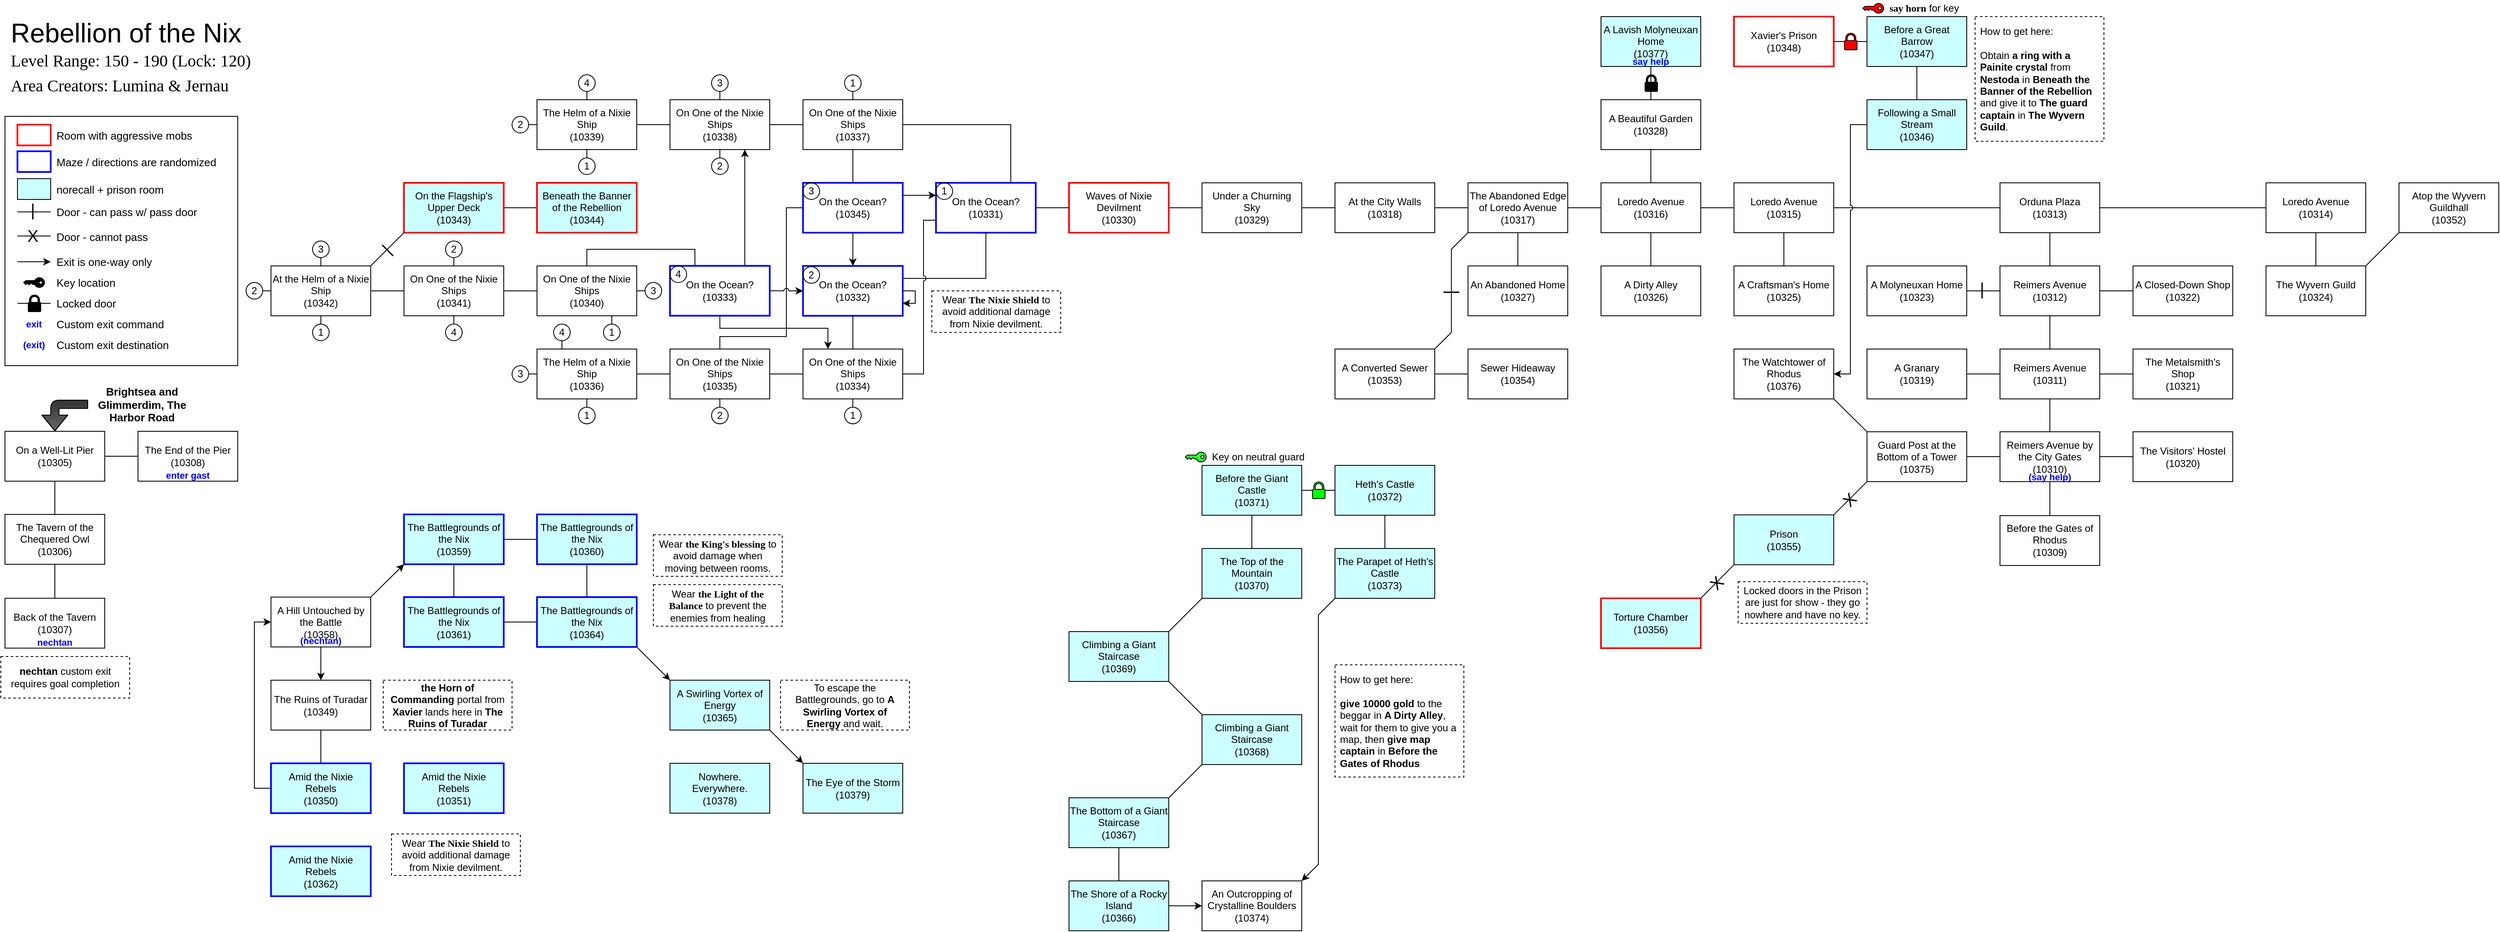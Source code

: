 <mxfile scale="1" border="10">
    <diagram id="X3sNGoU-8sC0jHC4KcqI" name="Page-1">
        <mxGraphModel dx="7253" dy="1416" grid="1" gridSize="5" guides="1" tooltips="1" connect="1" arrows="1" fold="1" page="1" pageScale="1" pageWidth="5300" pageHeight="1600" math="0" shadow="0">
            <root>
                <mxCell id="0"/>
                <mxCell id="1" parent="0"/>
                <mxCell id="309" value="&lt;div style=&quot;font-size: 32px&quot;&gt;Rebellion of the Nix&lt;/div&gt;" style="text;html=1;strokeColor=none;fillColor=none;align=left;verticalAlign=middle;whiteSpace=wrap;rounded=0;fontSize=32;fontColor=#000000;" parent="1" vertex="1">
                    <mxGeometry x="-235" y="45" width="315" height="30" as="geometry"/>
                </mxCell>
                <mxCell id="310" value="&lt;font style=&quot;font-size: 20px&quot; face=&quot;Tahoma&quot;&gt;Level Range: 150 - 190 (Lock: 120)&lt;/font&gt;" style="text;html=1;strokeColor=none;fillColor=none;align=left;verticalAlign=middle;whiteSpace=wrap;rounded=0;" parent="1" vertex="1">
                    <mxGeometry x="-235" y="82" width="325" height="20" as="geometry"/>
                </mxCell>
                <mxCell id="311" value="&lt;font style=&quot;font-size: 20px&quot; face=&quot;Tahoma&quot;&gt;Area Creators: Lumina &amp;amp; Jernau&lt;/font&gt;" style="text;html=1;strokeColor=none;fillColor=none;align=left;verticalAlign=middle;whiteSpace=wrap;rounded=0;" parent="1" vertex="1">
                    <mxGeometry x="-235" y="112" width="335" height="20" as="geometry"/>
                </mxCell>
                <mxCell id="325" value="" style="rounded=0;whiteSpace=wrap;html=1;fontSize=13;strokeWidth=1;fillColor=default;" parent="1" vertex="1">
                    <mxGeometry x="-240" y="160" width="280" height="300" as="geometry"/>
                </mxCell>
                <mxCell id="326" value="" style="rounded=0;whiteSpace=wrap;html=1;fontSize=13;strokeWidth=2;fillColor=#FFFFFF;strokeColor=#FF0000;container=0;" parent="1" vertex="1">
                    <mxGeometry x="-225" y="170" width="40" height="25" as="geometry"/>
                </mxCell>
                <mxCell id="327" value="" style="endArrow=none;html=1;rounded=0;shadow=0;sketch=0;fontSize=13;jumpStyle=none;jumpSize=6;verticalAlign=middle;horizontal=1;endFill=0;fillColor=none;gradientColor=none;strokeColor=#000000;" parent="1" edge="1">
                    <mxGeometry relative="1" as="geometry">
                        <mxPoint x="-225" y="275" as="sourcePoint"/>
                        <mxPoint x="-185" y="275" as="targetPoint"/>
                    </mxGeometry>
                </mxCell>
                <mxCell id="328" value="&lt;div style=&quot;font-size: 20px;&quot;&gt;|&lt;/div&gt;" style="edgeLabel;resizable=0;html=1;align=center;verticalAlign=middle;fontSize=20;strokeColor=#630000;strokeWidth=1;fillColor=#FF0000;gradientColor=none;horizontal=1;labelBackgroundColor=none;direction=south;rotation=0;container=0;" parent="327" connectable="0" vertex="1">
                    <mxGeometry relative="1" as="geometry">
                        <mxPoint x="-2" y="-3" as="offset"/>
                    </mxGeometry>
                </mxCell>
                <mxCell id="329" value="" style="endArrow=none;html=1;rounded=0;shadow=0;sketch=0;fontSize=13;jumpStyle=none;jumpSize=6;verticalAlign=middle;horizontal=1;endFill=0;fillColor=none;gradientColor=none;strokeColor=#000000;" parent="1" edge="1">
                    <mxGeometry relative="1" as="geometry">
                        <mxPoint x="-225" y="304" as="sourcePoint"/>
                        <mxPoint x="-185" y="304" as="targetPoint"/>
                    </mxGeometry>
                </mxCell>
                <mxCell id="330" value="&lt;div style=&quot;font-size: 20px&quot;&gt;X&lt;/div&gt;" style="edgeLabel;resizable=0;html=1;align=center;verticalAlign=middle;fontSize=20;strokeColor=#630000;strokeWidth=1;fillColor=#FF0000;gradientColor=none;horizontal=1;labelBackgroundColor=none;direction=south;rotation=0;container=0;" parent="329" connectable="0" vertex="1">
                    <mxGeometry relative="1" as="geometry">
                        <mxPoint x="-2" y="-1" as="offset"/>
                    </mxGeometry>
                </mxCell>
                <mxCell id="331" value="" style="endArrow=classic;html=1;fontSize=13;strokeColor=#000000;fillColor=none;gradientColor=none;endFill=1;" parent="1" edge="1">
                    <mxGeometry width="50" height="50" relative="1" as="geometry">
                        <mxPoint x="-225" y="335" as="sourcePoint"/>
                        <mxPoint x="-185" y="335" as="targetPoint"/>
                    </mxGeometry>
                </mxCell>
                <mxCell id="332" value="Room with aggressive mobs" style="text;html=1;strokeColor=none;fillColor=none;align=left;verticalAlign=middle;whiteSpace=wrap;rounded=0;fontSize=13;container=0;" parent="1" vertex="1">
                    <mxGeometry x="-180" y="172.5" width="210" height="20" as="geometry"/>
                </mxCell>
                <mxCell id="333" value="Door - can pass w/ pass door" style="text;html=1;strokeColor=none;fillColor=none;align=left;verticalAlign=middle;whiteSpace=wrap;rounded=0;fontSize=13;container=0;" parent="1" vertex="1">
                    <mxGeometry x="-180" y="265" width="210" height="20" as="geometry"/>
                </mxCell>
                <mxCell id="334" value="Door - cannot pass" style="text;html=1;strokeColor=none;fillColor=none;align=left;verticalAlign=middle;whiteSpace=wrap;rounded=0;fontSize=13;container=0;" parent="1" vertex="1">
                    <mxGeometry x="-180" y="295" width="210" height="20" as="geometry"/>
                </mxCell>
                <mxCell id="335" value="Exit is one-way only" style="text;html=1;strokeColor=none;fillColor=none;align=left;verticalAlign=middle;whiteSpace=wrap;rounded=0;fontSize=13;container=0;" parent="1" vertex="1">
                    <mxGeometry x="-180" y="325" width="210" height="20" as="geometry"/>
                </mxCell>
                <mxCell id="338" value="" style="rounded=0;whiteSpace=wrap;html=1;fontSize=13;strokeWidth=2;fillColor=#FFFFFF;strokeColor=#0000FF;container=0;" parent="1" vertex="1">
                    <mxGeometry x="-225" y="202" width="40" height="25" as="geometry"/>
                </mxCell>
                <mxCell id="339" value="Maze / directions are randomized" style="text;html=1;strokeColor=none;fillColor=none;align=left;verticalAlign=middle;whiteSpace=wrap;rounded=0;fontSize=13;container=0;" parent="1" vertex="1">
                    <mxGeometry x="-180" y="204.5" width="210" height="20" as="geometry"/>
                </mxCell>
                <mxCell id="340" value="" style="sketch=0;pointerEvents=1;shadow=0;dashed=0;html=1;labelPosition=center;verticalLabelPosition=bottom;verticalAlign=top;outlineConnect=0;align=center;shape=mxgraph.office.security.key_permissions;strokeWidth=1;direction=south;strokeColor=#000000;fillColor=#000000;" parent="1" vertex="1">
                    <mxGeometry x="-217.505" y="354.115" width="25" height="11.79" as="geometry"/>
                </mxCell>
                <mxCell id="341" value="Key location" style="text;html=1;strokeColor=none;fillColor=none;align=left;verticalAlign=middle;whiteSpace=wrap;rounded=0;fontSize=13;container=0;" parent="1" vertex="1">
                    <mxGeometry x="-180" y="350" width="210" height="20" as="geometry"/>
                </mxCell>
                <mxCell id="343" value="" style="endArrow=none;html=1;rounded=0;shadow=0;sketch=0;strokeColor=default;jumpStyle=none;endFill=0;fontFamily=Helvetica;fontColor=#000000;" parent="1" edge="1">
                    <mxGeometry relative="1" as="geometry">
                        <mxPoint x="-225" y="385" as="sourcePoint"/>
                        <mxPoint x="-185" y="385" as="targetPoint"/>
                    </mxGeometry>
                </mxCell>
                <mxCell id="344" value="" style="shape=mxgraph.office.security.lock_protected;html=1;outlineConnect=0;strokeColor=default;strokeWidth=1;fillColor=#000000;fontFamily=Helvetica;fontColor=#000000;" parent="343" vertex="1">
                    <mxGeometry width="15" height="20" relative="1" as="geometry">
                        <mxPoint x="-7" y="-10" as="offset"/>
                    </mxGeometry>
                </mxCell>
                <mxCell id="345" value="Locked door" style="text;html=1;strokeColor=none;fillColor=none;align=left;verticalAlign=middle;whiteSpace=wrap;rounded=0;fontSize=13;container=0;" parent="1" vertex="1">
                    <mxGeometry x="-180" y="375" width="210" height="20" as="geometry"/>
                </mxCell>
                <mxCell id="346" value="&lt;font style=&quot;font-size: 11px&quot; color=&quot;#0000ff&quot;&gt;&lt;b&gt;exit&lt;/b&gt;&lt;/font&gt;" style="text;html=1;strokeColor=none;fillColor=none;align=center;verticalAlign=middle;whiteSpace=wrap;rounded=0;" parent="1" vertex="1">
                    <mxGeometry x="-225" y="402.5" width="40" height="15" as="geometry"/>
                </mxCell>
                <mxCell id="347" value="Custom exit command" style="text;html=1;strokeColor=none;fillColor=none;align=left;verticalAlign=middle;whiteSpace=wrap;rounded=0;fontSize=13;container=0;" parent="1" vertex="1">
                    <mxGeometry x="-180" y="400" width="210" height="20" as="geometry"/>
                </mxCell>
                <mxCell id="348" value="&lt;font style=&quot;font-size: 11px&quot; color=&quot;#0000ff&quot;&gt;&lt;b&gt;(exit)&lt;/b&gt;&lt;/font&gt;" style="text;html=1;strokeColor=none;fillColor=none;align=center;verticalAlign=middle;whiteSpace=wrap;rounded=0;" parent="1" vertex="1">
                    <mxGeometry x="-225" y="427.5" width="40" height="15" as="geometry"/>
                </mxCell>
                <mxCell id="349" value="Custom exit destination" style="text;html=1;strokeColor=none;fillColor=none;align=left;verticalAlign=middle;whiteSpace=wrap;rounded=0;fontSize=13;container=0;" parent="1" vertex="1">
                    <mxGeometry x="-180" y="425" width="210" height="20" as="geometry"/>
                </mxCell>
                <mxCell id="355" value="" style="edgeStyle=none;html=1;endArrow=none;endFill=0;" parent="1" source="351" target="354" edge="1">
                    <mxGeometry relative="1" as="geometry"/>
                </mxCell>
                <mxCell id="359" value="" style="edgeStyle=none;html=1;endArrow=none;endFill=0;" parent="1" source="351" target="358" edge="1">
                    <mxGeometry relative="1" as="geometry"/>
                </mxCell>
                <object label="%name%&lt;font color=&quot;#ff0000&quot;&gt;%pk%&lt;/font&gt;&lt;br&gt;(%room%)" placeholders="1" name="On a Well-Lit Pier" room="10305" tags="" pk="" healrate="100" manarate="100" sector="City" id="351">
                    <mxCell style="rounded=0;whiteSpace=wrap;html=1;" parent="1" vertex="1">
                        <mxGeometry x="-240" y="539" width="120" height="60" as="geometry"/>
                    </mxCell>
                </object>
                <mxCell id="352" value="&lt;span style=&quot;font-size: 13px&quot;&gt;&lt;b&gt;Brightsea and Glimmerdim, The Harbor Road&lt;/b&gt;&lt;/span&gt;" style="text;html=1;strokeColor=none;fillColor=none;align=center;verticalAlign=middle;whiteSpace=wrap;rounded=0;" parent="1" vertex="1">
                    <mxGeometry x="-140" y="474" width="130" height="65" as="geometry"/>
                </mxCell>
                <mxCell id="353" value="" style="endArrow=classic;html=1;exitX=0;exitY=0.5;exitDx=0;exitDy=0;entryX=0.5;entryY=0;entryDx=0;entryDy=0;shape=flexArrow;fillColor=#333333;gradientColor=#666666;edgeStyle=elbowEdgeStyle;" parent="1" source="352" target="351" edge="1">
                    <mxGeometry width="50" height="50" relative="1" as="geometry">
                        <mxPoint x="310" y="913" as="sourcePoint"/>
                        <mxPoint x="50" y="454" as="targetPoint"/>
                        <Array as="points">
                            <mxPoint x="-180" y="519"/>
                        </Array>
                    </mxGeometry>
                </mxCell>
                <mxCell id="357" value="" style="edgeStyle=none;html=1;endArrow=none;endFill=0;" parent="1" source="354" target="356" edge="1">
                    <mxGeometry relative="1" as="geometry"/>
                </mxCell>
                <object label="%name%&lt;font color=&quot;#ff0000&quot;&gt;%pk%&lt;/font&gt;&lt;br&gt;(%room%)" placeholders="1" name="The Tavern of the Chequered Owl" room="10306" tags="indoors" pk="" healrate="100" manarate="100" sector="Inside" id="354">
                    <mxCell style="rounded=0;whiteSpace=wrap;html=1;" parent="1" vertex="1">
                        <mxGeometry x="-240" y="639" width="120" height="60" as="geometry"/>
                    </mxCell>
                </object>
                <object label="%name%&lt;font color=&quot;#ff0000&quot;&gt;%pk%&lt;/font&gt;&lt;br&gt;(%room%)" placeholders="1" name="Back of the Tavern" room="10307" tags="indoors" pk="" healrate="100" manarate="100" sector="Inside" id="356">
                    <mxCell style="rounded=0;whiteSpace=wrap;html=1;" parent="1" vertex="1">
                        <mxGeometry x="-240" y="739.9" width="120" height="60" as="geometry"/>
                    </mxCell>
                </object>
                <object label="%name%&lt;font color=&quot;#ff0000&quot;&gt;%pk%&lt;/font&gt;&lt;br&gt;(%room%)" placeholders="1" name="The End of the Pier" room="10308" tags="nomobs" pk="" healrate="100" manarate="100" sector="City" id="358">
                    <mxCell style="rounded=0;whiteSpace=wrap;html=1;" parent="1" vertex="1">
                        <mxGeometry x="-80.01" y="539" width="120" height="60" as="geometry"/>
                    </mxCell>
                </object>
                <mxCell id="360" value="&lt;font style=&quot;font-size: 11px&quot; color=&quot;#0000ff&quot;&gt;&lt;b&gt;enter gast&lt;/b&gt;&lt;/font&gt;" style="text;html=1;strokeColor=none;fillColor=none;align=center;verticalAlign=middle;whiteSpace=wrap;rounded=0;" parent="1" vertex="1">
                    <mxGeometry x="-80.01" y="584" width="120" height="15" as="geometry"/>
                </mxCell>
                <mxCell id="363" value="" style="edgeStyle=none;html=1;endArrow=none;endFill=0;" parent="1" source="361" target="362" edge="1">
                    <mxGeometry relative="1" as="geometry"/>
                </mxCell>
                <object label="%name%&lt;font color=&quot;#ff0000&quot;&gt;%pk%&lt;/font&gt;&lt;br&gt;(%room%)" placeholders="1" name="Before the Gates of Rhodus" room="10309" tags="" pk="" healrate="100" manarate="100" sector="City" id="361">
                    <mxCell style="rounded=0;whiteSpace=wrap;html=1;" parent="1" vertex="1">
                        <mxGeometry x="2159.99" y="640.45" width="120" height="60" as="geometry"/>
                    </mxCell>
                </object>
                <mxCell id="365" value="" style="edgeStyle=none;html=1;endArrow=none;endFill=0;" parent="1" source="362" target="364" edge="1">
                    <mxGeometry relative="1" as="geometry"/>
                </mxCell>
                <mxCell id="370" value="" style="edgeStyle=none;html=1;endArrow=none;endFill=0;" parent="1" source="362" target="366" edge="1">
                    <mxGeometry relative="1" as="geometry"/>
                </mxCell>
                <mxCell id="389" value="" style="edgeStyle=none;html=1;endArrow=none;endFill=0;" parent="1" source="362" target="388" edge="1">
                    <mxGeometry relative="1" as="geometry"/>
                </mxCell>
                <object label="%name%&lt;font color=&quot;#ff0000&quot;&gt;%pk%&lt;/font&gt;&lt;br&gt;(%room%)" placeholders="1" name="Reimers Avenue by the City Gates" room="10310" tags="" pk="" healrate="100" manarate="100" sector="City" id="362">
                    <mxCell style="rounded=0;whiteSpace=wrap;html=1;" parent="1" vertex="1">
                        <mxGeometry x="2159.99" y="539.55" width="120" height="60" as="geometry"/>
                    </mxCell>
                </object>
                <object label="%name%&lt;font color=&quot;#ff0000&quot;&gt;%pk%&lt;/font&gt;&lt;br&gt;(%room%)" placeholders="1" name="The Visitors' Hostel" room="10320" tags="nomobs indoors" pk="" healrate="101" manarate="101" sector="Inside" id="364">
                    <mxCell style="rounded=0;whiteSpace=wrap;html=1;" parent="1" vertex="1">
                        <mxGeometry x="2319.99" y="539.55" width="120" height="60" as="geometry"/>
                    </mxCell>
                </object>
                <mxCell id="372" style="edgeStyle=none;html=1;exitX=0;exitY=0;exitDx=0;exitDy=0;entryX=1;entryY=1;entryDx=0;entryDy=0;endArrow=none;endFill=0;" parent="1" source="366" target="371" edge="1">
                    <mxGeometry relative="1" as="geometry"/>
                </mxCell>
                <object label="%name%&lt;font color=&quot;#ff0000&quot;&gt;%pk%&lt;/font&gt;&lt;br&gt;(%room%)" placeholders="1" name="Guard Post at the Bottom of a Tower" room="10375" tags="nomobs indoors" pk="" healrate="100" manarate="100" sector="Inside" id="366">
                    <mxCell style="rounded=0;whiteSpace=wrap;html=1;" parent="1" vertex="1">
                        <mxGeometry x="1999.99" y="539.55" width="120" height="60" as="geometry"/>
                    </mxCell>
                </object>
                <object label="%name%&lt;font color=&quot;#ff0000&quot;&gt;%pk%&lt;/font&gt;&lt;br&gt;(%room%)" placeholders="1" name="Prison" room="10355" tags="indoors norecall prison" pk="" healrate="100" manarate="100" sector="Inside" id="367">
                    <mxCell style="rounded=0;whiteSpace=wrap;html=1;fillColor=#CCFFFF;" parent="1" vertex="1">
                        <mxGeometry x="1840" y="639.55" width="120" height="60" as="geometry"/>
                    </mxCell>
                </object>
                <mxCell id="368" value="" style="endArrow=none;html=1;rounded=0;shadow=0;sketch=0;fontSize=13;strokeColor=default;jumpStyle=none;jumpSize=6;verticalAlign=middle;horizontal=1;endFill=0;entryX=1;entryY=0;entryDx=0;entryDy=0;exitX=0;exitY=1;exitDx=0;exitDy=0;" parent="1" source="366" target="367" edge="1">
                    <mxGeometry relative="1" as="geometry">
                        <mxPoint x="2679.99" y="829.55" as="sourcePoint"/>
                        <mxPoint x="2679.99" y="789.55" as="targetPoint"/>
                    </mxGeometry>
                </mxCell>
                <mxCell id="369" value="&lt;div style=&quot;font-size: 20px&quot;&gt;X&lt;/div&gt;" style="edgeLabel;resizable=0;html=1;align=center;verticalAlign=middle;fontSize=20;strokeColor=#630000;strokeWidth=1;fillColor=#FF0000;gradientColor=none;horizontal=1;labelBackgroundColor=none;direction=south;rotation=-45;" parent="368" connectable="0" vertex="1">
                    <mxGeometry relative="1" as="geometry">
                        <mxPoint x="-2" y="1" as="offset"/>
                    </mxGeometry>
                </mxCell>
                <object label="%name%&lt;font color=&quot;#ff0000&quot;&gt;%pk%&lt;/font&gt;&lt;br&gt;(%room%)" placeholders="1" name="The Watchtower of Rhodus" room="10376" tags="" pk="" healrate="100" manarate="100" sector="City" id="371">
                    <mxCell style="rounded=0;whiteSpace=wrap;html=1;" parent="1" vertex="1">
                        <mxGeometry x="1840" y="440" width="120" height="60" as="geometry"/>
                    </mxCell>
                </object>
                <object label="%name%&lt;font color=&quot;#ff0000&quot;&gt;%pk%&lt;/font&gt;&lt;br&gt;(%room%)" placeholders="1" name="Torture Chamber" room="10356" tags="indoors norecall prison" pk="" healrate="100" manarate="100" sector="Inside" id="385">
                    <mxCell style="rounded=0;whiteSpace=wrap;html=1;strokeColor=#FF0000;strokeWidth=2;fillColor=#CCFFFF;" parent="1" vertex="1">
                        <mxGeometry x="1680" y="740" width="120" height="60" as="geometry"/>
                    </mxCell>
                </object>
                <mxCell id="386" value="" style="endArrow=none;html=1;rounded=0;shadow=0;sketch=0;fontSize=13;strokeColor=default;jumpStyle=none;jumpSize=6;verticalAlign=middle;horizontal=1;endFill=0;entryX=1;entryY=0;entryDx=0;entryDy=0;exitX=0;exitY=1;exitDx=0;exitDy=0;" parent="1" source="367" target="385" edge="1">
                    <mxGeometry relative="1" as="geometry">
                        <mxPoint x="2004.99" y="604.55" as="sourcePoint"/>
                        <mxPoint x="1965" y="644.55" as="targetPoint"/>
                    </mxGeometry>
                </mxCell>
                <mxCell id="387" value="&lt;div style=&quot;font-size: 20px&quot;&gt;X&lt;/div&gt;" style="edgeLabel;resizable=0;html=1;align=center;verticalAlign=middle;fontSize=20;strokeColor=#630000;strokeWidth=1;fillColor=#FF0000;gradientColor=none;horizontal=1;labelBackgroundColor=none;direction=south;rotation=-45;" parent="386" connectable="0" vertex="1">
                    <mxGeometry relative="1" as="geometry">
                        <mxPoint x="-2" y="1" as="offset"/>
                    </mxGeometry>
                </mxCell>
                <mxCell id="391" value="" style="edgeStyle=none;html=1;endArrow=none;endFill=0;" parent="1" source="388" target="390" edge="1">
                    <mxGeometry relative="1" as="geometry"/>
                </mxCell>
                <mxCell id="393" value="" style="edgeStyle=none;html=1;endArrow=none;endFill=0;" parent="1" source="388" target="392" edge="1">
                    <mxGeometry relative="1" as="geometry"/>
                </mxCell>
                <mxCell id="395" value="" style="edgeStyle=none;html=1;endArrow=none;endFill=0;" parent="1" source="388" target="394" edge="1">
                    <mxGeometry relative="1" as="geometry"/>
                </mxCell>
                <object label="%name%&lt;font color=&quot;#ff0000&quot;&gt;%pk%&lt;/font&gt;&lt;br&gt;(%room%)" placeholders="1" name="Reimers Avenue" room="10311" tags="" pk="" healrate="100" manarate="100" sector="City" id="388">
                    <mxCell style="rounded=0;whiteSpace=wrap;html=1;" parent="1" vertex="1">
                        <mxGeometry x="2159.99" y="440" width="120" height="60" as="geometry"/>
                    </mxCell>
                </object>
                <object label="%name%&lt;font color=&quot;#ff0000&quot;&gt;%pk%&lt;/font&gt;&lt;br&gt;(%room%)" placeholders="1" name="The Metalsmith's Shop" room="10321" tags="indoors" pk="" healrate="100" manarate="100" sector="Inside" id="390">
                    <mxCell style="rounded=0;whiteSpace=wrap;html=1;" parent="1" vertex="1">
                        <mxGeometry x="2319.99" y="440" width="120" height="60" as="geometry"/>
                    </mxCell>
                </object>
                <object label="%name%&lt;font color=&quot;#ff0000&quot;&gt;%pk%&lt;/font&gt;&lt;br&gt;(%room%)" placeholders="1" name="A Granary" room="10319" tags="nomobs indoors" pk="" healrate="100" manarate="100" sector="Inside" id="392">
                    <mxCell style="rounded=0;whiteSpace=wrap;html=1;" parent="1" vertex="1">
                        <mxGeometry x="2000" y="440" width="120" height="60" as="geometry"/>
                    </mxCell>
                </object>
                <mxCell id="397" value="" style="edgeStyle=none;html=1;endArrow=none;endFill=0;" parent="1" source="394" target="396" edge="1">
                    <mxGeometry relative="1" as="geometry"/>
                </mxCell>
                <mxCell id="402" value="" style="edgeStyle=none;html=1;endArrow=none;endFill=0;" parent="1" source="394" target="401" edge="1">
                    <mxGeometry relative="1" as="geometry"/>
                </mxCell>
                <object label="%name%&lt;font color=&quot;#ff0000&quot;&gt;%pk%&lt;/font&gt;&lt;br&gt;(%room%)" placeholders="1" name="Reimers Avenue" room="10312" tags="" pk="" healrate="100" manarate="100" sector="City" id="394">
                    <mxCell style="rounded=0;whiteSpace=wrap;html=1;" parent="1" vertex="1">
                        <mxGeometry x="2159.99" y="340" width="120" height="60" as="geometry"/>
                    </mxCell>
                </object>
                <object label="%name%&lt;font color=&quot;#ff0000&quot;&gt;%pk%&lt;/font&gt;&lt;br&gt;(%room%)" placeholders="1" name="A Closed-Down Shop" room="10322" tags="indoors" pk="" healrate="100" manarate="100" sector="Inside" id="396">
                    <mxCell style="rounded=0;whiteSpace=wrap;html=1;" parent="1" vertex="1">
                        <mxGeometry x="2319.99" y="340" width="120" height="60" as="geometry"/>
                    </mxCell>
                </object>
                <object label="%name%&lt;font color=&quot;#ff0000&quot;&gt;%pk%&lt;/font&gt;&lt;br&gt;(%room%)" placeholders="1" name="A Molyneuxan Home" room="10323" tags="indoors" pk="" healrate="100" manarate="100" sector="Inside" id="398">
                    <mxCell style="rounded=0;whiteSpace=wrap;html=1;" parent="1" vertex="1">
                        <mxGeometry x="1999.99" y="340" width="120" height="60" as="geometry"/>
                    </mxCell>
                </object>
                <mxCell id="399" value="" style="endArrow=none;html=1;rounded=0;shadow=0;sketch=0;fontSize=13;strokeColor=default;jumpStyle=none;jumpSize=6;verticalAlign=middle;horizontal=1;endFill=0;entryX=1;entryY=0.5;entryDx=0;entryDy=0;exitX=0;exitY=0.5;exitDx=0;exitDy=0;" parent="1" source="394" target="398" edge="1">
                    <mxGeometry relative="1" as="geometry">
                        <mxPoint x="1915" y="548" as="sourcePoint"/>
                        <mxPoint x="1955" y="548" as="targetPoint"/>
                    </mxGeometry>
                </mxCell>
                <mxCell id="400" value="&lt;div style=&quot;font-size: 20px;&quot;&gt;|&lt;/div&gt;" style="edgeLabel;resizable=0;html=1;align=center;verticalAlign=middle;fontSize=20;strokeColor=#630000;strokeWidth=1;fillColor=#FF0000;gradientColor=none;horizontal=1;labelBackgroundColor=none;direction=south;rotation=0;" parent="399" connectable="0" vertex="1">
                    <mxGeometry relative="1" as="geometry">
                        <mxPoint x="-2" y="-3" as="offset"/>
                    </mxGeometry>
                </mxCell>
                <mxCell id="404" style="edgeStyle=none;html=1;exitX=1;exitY=0.5;exitDx=0;exitDy=0;entryX=0;entryY=0.5;entryDx=0;entryDy=0;endArrow=none;endFill=0;" parent="1" source="401" target="403" edge="1">
                    <mxGeometry relative="1" as="geometry"/>
                </mxCell>
                <mxCell id="410" value="" style="edgeStyle=none;html=1;endArrow=none;endFill=0;" parent="1" source="401" target="409" edge="1">
                    <mxGeometry relative="1" as="geometry"/>
                </mxCell>
                <object label="%name%&lt;font color=&quot;#ff0000&quot;&gt;%pk%&lt;/font&gt;&lt;br&gt;(%room%)" placeholders="1" name="Orduna Plaza" room="10313" tags="" pk="" healrate="100" manarate="100" sector="City" id="401">
                    <mxCell style="rounded=0;whiteSpace=wrap;html=1;" parent="1" vertex="1">
                        <mxGeometry x="2160" y="240" width="120" height="60" as="geometry"/>
                    </mxCell>
                </object>
                <mxCell id="406" value="" style="edgeStyle=none;html=1;endArrow=none;endFill=0;" parent="1" source="403" target="405" edge="1">
                    <mxGeometry relative="1" as="geometry"/>
                </mxCell>
                <object label="%name%&lt;font color=&quot;#ff0000&quot;&gt;%pk%&lt;/font&gt;&lt;br&gt;(%room%)" placeholders="1" name="Loredo Avenue" room="10314" tags="" pk="" healrate="100" manarate="100" sector="City" id="403">
                    <mxCell style="rounded=0;whiteSpace=wrap;html=1;" parent="1" vertex="1">
                        <mxGeometry x="2480" y="240" width="120" height="60" as="geometry"/>
                    </mxCell>
                </object>
                <mxCell id="408" style="edgeStyle=none;html=1;exitX=1;exitY=0;exitDx=0;exitDy=0;entryX=0;entryY=1;entryDx=0;entryDy=0;endArrow=none;endFill=0;" parent="1" source="405" target="407" edge="1">
                    <mxGeometry relative="1" as="geometry"/>
                </mxCell>
                <object label="%name%&lt;font color=&quot;#ff0000&quot;&gt;%pk%&lt;/font&gt;&lt;br&gt;(%room%)" placeholders="1" name="The Wyvern Guild" room="10324" tags="nomobs indoors" pk="" healrate="100" manarate="100" sector="Inside" id="405">
                    <mxCell style="rounded=0;whiteSpace=wrap;html=1;" parent="1" vertex="1">
                        <mxGeometry x="2480" y="340" width="120" height="60" as="geometry"/>
                    </mxCell>
                </object>
                <object label="%name%&lt;font color=&quot;#ff0000&quot;&gt;%pk%&lt;/font&gt;&lt;br&gt;(%room%)" placeholders="1" name="Atop the Wyvern Guildhall" room="10352" tags="" pk="" healrate="100" manarate="100" sector="City" id="407">
                    <mxCell style="rounded=0;whiteSpace=wrap;html=1;" parent="1" vertex="1">
                        <mxGeometry x="2640" y="240" width="120" height="60" as="geometry"/>
                    </mxCell>
                </object>
                <mxCell id="412" value="" style="edgeStyle=none;html=1;endArrow=none;endFill=0;" parent="1" source="409" target="411" edge="1">
                    <mxGeometry relative="1" as="geometry"/>
                </mxCell>
                <mxCell id="414" value="" style="edgeStyle=none;html=1;endArrow=none;endFill=0;" parent="1" source="409" target="413" edge="1">
                    <mxGeometry relative="1" as="geometry"/>
                </mxCell>
                <object label="%name%&lt;font color=&quot;#ff0000&quot;&gt;%pk%&lt;/font&gt;&lt;br&gt;(%room%)" placeholders="1" name="Loredo Avenue" room="10315" tags="" pk="" healrate="100" manarate="100" sector="City" id="409">
                    <mxCell style="rounded=0;whiteSpace=wrap;html=1;" parent="1" vertex="1">
                        <mxGeometry x="1839.99" y="240" width="120" height="60" as="geometry"/>
                    </mxCell>
                </object>
                <object label="%name%&lt;font color=&quot;#ff0000&quot;&gt;%pk%&lt;/font&gt;&lt;br&gt;(%room%)" placeholders="1" name="A Craftsman's Home" room="10325" tags="indoors" pk="" healrate="100" manarate="100" sector="Inside" id="411">
                    <mxCell style="rounded=0;whiteSpace=wrap;html=1;" parent="1" vertex="1">
                        <mxGeometry x="1839.99" y="340" width="120" height="60" as="geometry"/>
                    </mxCell>
                </object>
                <mxCell id="416" value="" style="edgeStyle=none;html=1;endArrow=none;endFill=0;" parent="1" source="413" target="415" edge="1">
                    <mxGeometry relative="1" as="geometry"/>
                </mxCell>
                <mxCell id="418" value="" style="edgeStyle=none;html=1;endArrow=none;endFill=0;" parent="1" source="413" target="417" edge="1">
                    <mxGeometry relative="1" as="geometry"/>
                </mxCell>
                <mxCell id="423" value="" style="edgeStyle=none;html=1;endArrow=none;endFill=0;" parent="1" source="413" target="422" edge="1">
                    <mxGeometry relative="1" as="geometry"/>
                </mxCell>
                <object label="%name%&lt;font color=&quot;#ff0000&quot;&gt;%pk%&lt;/font&gt;&lt;br&gt;(%room%)" placeholders="1" name="Loredo Avenue" room="10316" tags="" pk="" healrate="100" manarate="100" sector="City" id="413">
                    <mxCell style="rounded=0;whiteSpace=wrap;html=1;" parent="1" vertex="1">
                        <mxGeometry x="1680" y="240" width="120" height="60" as="geometry"/>
                    </mxCell>
                </object>
                <object label="%name%&lt;font color=&quot;#ff0000&quot;&gt;%pk%&lt;/font&gt;&lt;br&gt;(%room%)" placeholders="1" name="A Dirty Alley" room="10326" tags="nomobs safe" pk="" healrate="100" manarate="100" sector="City" id="415">
                    <mxCell style="rounded=0;whiteSpace=wrap;html=1;" parent="1" vertex="1">
                        <mxGeometry x="1680" y="340" width="120" height="60" as="geometry"/>
                    </mxCell>
                </object>
                <object label="%name%&lt;font color=&quot;#ff0000&quot;&gt;%pk%&lt;/font&gt;&lt;br&gt;(%room%)" placeholders="1" name="A Beautiful Garden" room="10328" tags="" pk="" healrate="125" manarate="125" sector="Field" id="417">
                    <mxCell style="rounded=0;whiteSpace=wrap;html=1;" parent="1" vertex="1">
                        <mxGeometry x="1680" y="140" width="120" height="60" as="geometry"/>
                    </mxCell>
                </object>
                <object label="%name%&lt;font color=&quot;#ff0000&quot;&gt;%pk%&lt;/font&gt;&lt;br&gt;(%room%)" placeholders="1" name="A Lavish Molyneuxan Home" room="10377" tags="nomobs indoors safe norecall prison nosummon" pk="" healrate="125" manarate="125" sector="Inside" id="419">
                    <mxCell style="rounded=0;whiteSpace=wrap;html=1;fillColor=#CCFFFF;" parent="1" vertex="1">
                        <mxGeometry x="1680" y="40" width="120" height="60" as="geometry"/>
                    </mxCell>
                </object>
                <mxCell id="420" value="" style="endArrow=none;html=1;rounded=0;shadow=0;sketch=0;strokeColor=default;jumpStyle=none;exitX=0.5;exitY=0;exitDx=0;exitDy=0;entryX=0.5;entryY=1;entryDx=0;entryDy=0;endFill=0;" parent="1" source="417" target="419" edge="1">
                    <mxGeometry relative="1" as="geometry">
                        <mxPoint x="1675" y="245" as="sourcePoint"/>
                        <mxPoint x="1855" y="245" as="targetPoint"/>
                    </mxGeometry>
                </mxCell>
                <mxCell id="421" value="" style="shape=mxgraph.office.security.lock_protected;html=1;outlineConnect=0;strokeColor=default;strokeWidth=1;fillColor=#000000;" parent="420" vertex="1">
                    <mxGeometry width="15" height="20" relative="1" as="geometry">
                        <mxPoint x="-7" y="-10" as="offset"/>
                    </mxGeometry>
                </mxCell>
                <mxCell id="425" value="" style="edgeStyle=none;html=1;endArrow=none;endFill=0;" parent="1" source="422" target="424" edge="1">
                    <mxGeometry relative="1" as="geometry"/>
                </mxCell>
                <mxCell id="454" value="" style="edgeStyle=none;rounded=0;html=1;endArrow=none;endFill=0;" parent="1" source="422" target="453" edge="1">
                    <mxGeometry relative="1" as="geometry"/>
                </mxCell>
                <object label="%name%&lt;font color=&quot;#ff0000&quot;&gt;%pk%&lt;/font&gt;&lt;br&gt;(%room%)" placeholders="1" name="The Abandoned Edge of Loredo Avenue" room="10317" tags="nomobs" pk="" healrate="100" manarate="100" sector="City" id="422">
                    <mxCell style="rounded=0;whiteSpace=wrap;html=1;" parent="1" vertex="1">
                        <mxGeometry x="1520" y="240" width="120" height="60" as="geometry"/>
                    </mxCell>
                </object>
                <object label="%name%&lt;font color=&quot;#ff0000&quot;&gt;%pk%&lt;/font&gt;&lt;br&gt;(%room%)" placeholders="1" name="An Abandoned Home" room="10327" tags="" pk="" healrate="100" manarate="100" sector="Inside" id="424">
                    <mxCell style="rounded=0;whiteSpace=wrap;html=1;" parent="1" vertex="1">
                        <mxGeometry x="1520" y="340" width="120" height="60" as="geometry"/>
                    </mxCell>
                </object>
                <mxCell id="430" value="" style="edgeStyle=none;html=1;endArrow=none;endFill=0;" parent="1" source="426" target="429" edge="1">
                    <mxGeometry relative="1" as="geometry"/>
                </mxCell>
                <object label="%name%&lt;font color=&quot;#ff0000&quot;&gt;%pk%&lt;/font&gt;&lt;br&gt;(%room%)" placeholders="1" name="A Converted Sewer" room="10353" tags="indoors" pk="" healrate="100" manarate="100" sector="Underground" id="426">
                    <mxCell style="rounded=0;whiteSpace=wrap;html=1;" parent="1" vertex="1">
                        <mxGeometry x="1360" y="440" width="120" height="60" as="geometry"/>
                    </mxCell>
                </object>
                <mxCell id="427" value="" style="endArrow=none;html=1;rounded=0;shadow=0;sketch=0;fontSize=13;strokeColor=default;jumpStyle=none;jumpSize=6;verticalAlign=middle;horizontal=1;endFill=0;entryX=1;entryY=0;entryDx=0;entryDy=0;exitX=0;exitY=1;exitDx=0;exitDy=0;" parent="1" source="422" target="426" edge="1">
                    <mxGeometry relative="1" as="geometry">
                        <mxPoint x="1583" y="395" as="sourcePoint"/>
                        <mxPoint x="1583" y="355" as="targetPoint"/>
                        <Array as="points">
                            <mxPoint x="1500" y="320"/>
                            <mxPoint x="1500" y="420"/>
                        </Array>
                    </mxGeometry>
                </mxCell>
                <mxCell id="428" value="&lt;div style=&quot;font-size: 20px;&quot;&gt;|&lt;/div&gt;" style="edgeLabel;resizable=0;html=1;align=center;verticalAlign=middle;fontSize=20;strokeColor=#630000;strokeWidth=1;fillColor=#FF0000;gradientColor=none;horizontal=1;labelBackgroundColor=none;direction=south;rotation=-90;" parent="427" connectable="0" vertex="1">
                    <mxGeometry relative="1" as="geometry">
                        <mxPoint x="-3" y="2" as="offset"/>
                    </mxGeometry>
                </mxCell>
                <object label="%name%&lt;font color=&quot;#ff0000&quot;&gt;%pk%&lt;/font&gt;&lt;br&gt;(%room%)" placeholders="1" name="Sewer Hideaway" room="10354" tags="indoors" pk="" healrate="100" manarate="100" sector="Underground" id="429">
                    <mxCell style="rounded=0;whiteSpace=wrap;html=1;" parent="1" vertex="1">
                        <mxGeometry x="1520" y="440" width="120" height="60" as="geometry"/>
                    </mxCell>
                </object>
                <mxCell id="434" value="" style="edgeStyle=none;html=1;endArrow=classic;endFill=1;" parent="1" source="431" target="433" edge="1">
                    <mxGeometry relative="1" as="geometry"/>
                </mxCell>
                <mxCell id="435" value="" style="edgeStyle=none;html=1;endArrow=none;endFill=0;" parent="1" source="431" target="432" edge="1">
                    <mxGeometry relative="1" as="geometry"/>
                </mxCell>
                <object label="%name%&lt;font color=&quot;#ff0000&quot;&gt;%pk%&lt;/font&gt;&lt;br&gt;(%room%)" placeholders="1" name="The Shore of a Rocky Island" room="10366" tags="norecall prison nosummon" pk="" healrate="100" manarate="100" sector="Field" id="431">
                    <mxCell style="rounded=0;whiteSpace=wrap;html=1;fillColor=#CCFFFF;" parent="1" vertex="1">
                        <mxGeometry x="1040" y="1080" width="120" height="60" as="geometry"/>
                    </mxCell>
                </object>
                <mxCell id="437" style="edgeStyle=none;html=1;exitX=1;exitY=0;exitDx=0;exitDy=0;entryX=0;entryY=1;entryDx=0;entryDy=0;endArrow=none;endFill=0;" parent="1" source="432" target="436" edge="1">
                    <mxGeometry relative="1" as="geometry"/>
                </mxCell>
                <object label="%name%&lt;font color=&quot;#ff0000&quot;&gt;%pk%&lt;/font&gt;&lt;br&gt;(%room%)" placeholders="1" name="The Bottom of a Giant Staircase" room="10367" tags="norecall prison nosummon" pk="" healrate="100" manarate="100" sector="Mountain" id="432">
                    <mxCell style="rounded=0;whiteSpace=wrap;html=1;fillColor=#CCFFFF;" parent="1" vertex="1">
                        <mxGeometry x="1040.01" y="980" width="120" height="60" as="geometry"/>
                    </mxCell>
                </object>
                <object label="%name%&lt;font color=&quot;#ff0000&quot;&gt;%pk%&lt;/font&gt;&lt;br&gt;(%room%)" placeholders="1" name="An Outcropping of Crystalline Boulders" room="10374" tags="nomobs" pk="" healrate="100" manarate="125" sector="Field" id="433">
                    <mxCell style="rounded=0;whiteSpace=wrap;html=1;" parent="1" vertex="1">
                        <mxGeometry x="1200" y="1080" width="120" height="60" as="geometry"/>
                    </mxCell>
                </object>
                <mxCell id="439" style="edgeStyle=none;html=1;exitX=0;exitY=0;exitDx=0;exitDy=0;entryX=1;entryY=1;entryDx=0;entryDy=0;endArrow=none;endFill=0;" parent="1" source="436" target="438" edge="1">
                    <mxGeometry relative="1" as="geometry"/>
                </mxCell>
                <object label="%name%&lt;font color=&quot;#ff0000&quot;&gt;%pk%&lt;/font&gt;&lt;br&gt;(%room%)" placeholders="1" name="Climbing a Giant Staircase" room="10368" tags="norecall prison nosummon" pk="" healrate="100" manarate="100" sector="Mountain" id="436">
                    <mxCell style="rounded=0;whiteSpace=wrap;html=1;fillColor=#CCFFFF;" parent="1" vertex="1">
                        <mxGeometry x="1200" y="880" width="120" height="60" as="geometry"/>
                    </mxCell>
                </object>
                <mxCell id="441" style="edgeStyle=none;html=1;exitX=1;exitY=0;exitDx=0;exitDy=0;entryX=0;entryY=1;entryDx=0;entryDy=0;endArrow=none;endFill=0;" parent="1" source="438" target="440" edge="1">
                    <mxGeometry relative="1" as="geometry"/>
                </mxCell>
                <object label="%name%&lt;font color=&quot;#ff0000&quot;&gt;%pk%&lt;/font&gt;&lt;br&gt;(%room%)" placeholders="1" name="Climbing a Giant Staircase" room="10369" tags="nomobs norecall prison nosummon" pk="" healrate="100" manarate="100" sector="Mountain" id="438">
                    <mxCell style="rounded=0;whiteSpace=wrap;html=1;fillColor=#CCFFFF;" parent="1" vertex="1">
                        <mxGeometry x="1040.01" y="780" width="120" height="60" as="geometry"/>
                    </mxCell>
                </object>
                <mxCell id="443" value="" style="edgeStyle=none;html=1;endArrow=none;endFill=0;" parent="1" source="440" target="442" edge="1">
                    <mxGeometry relative="1" as="geometry"/>
                </mxCell>
                <object label="%name%&lt;font color=&quot;#ff0000&quot;&gt;%pk%&lt;/font&gt;&lt;br&gt;(%room%)" placeholders="1" name="The Top of the Mountain" room="10370" tags="norecall prison nosummon" pk="" healrate="100" manarate="100" sector="Mountain" id="440">
                    <mxCell style="rounded=0;whiteSpace=wrap;html=1;fillColor=#CCFFFF;" parent="1" vertex="1">
                        <mxGeometry x="1200" y="680" width="120" height="60" as="geometry"/>
                    </mxCell>
                </object>
                <object label="%name%&lt;font color=&quot;#ff0000&quot;&gt;%pk%&lt;/font&gt;&lt;br&gt;(%room%)" placeholders="1" name="Before the Giant Castle" room="10371" tags="norecall prison nosummon" pk="" healrate="100" manarate="100" sector="Mountain" id="442">
                    <mxCell style="rounded=0;whiteSpace=wrap;html=1;fillColor=#CCFFFF;" parent="1" vertex="1">
                        <mxGeometry x="1200" y="580" width="120" height="60" as="geometry"/>
                    </mxCell>
                </object>
                <mxCell id="444" value="" style="sketch=0;pointerEvents=1;shadow=0;dashed=0;html=1;labelPosition=center;verticalLabelPosition=bottom;verticalAlign=top;outlineConnect=0;align=center;shape=mxgraph.office.security.key_permissions;strokeWidth=1;direction=south;strokeColor=#000000;fillColor=#33FF33;fontColor=#33FF33;" parent="1" vertex="1">
                    <mxGeometry x="1179.995" y="564.105" width="25" height="11.79" as="geometry"/>
                </mxCell>
                <mxCell id="445" value="Key on neutral guard" style="text;html=1;strokeColor=none;fillColor=none;align=left;verticalAlign=middle;whiteSpace=wrap;rounded=0;" parent="1" vertex="1">
                    <mxGeometry x="1210" y="560" width="120.01" height="20" as="geometry"/>
                </mxCell>
                <mxCell id="446" value="" style="endArrow=none;html=1;rounded=0;shadow=0;sketch=0;strokeColor=default;jumpStyle=none;exitX=1;exitY=0.5;exitDx=0;exitDy=0;endFill=0;entryX=0;entryY=0.5;entryDx=0;entryDy=0;" parent="1" source="442" target="448" edge="1">
                    <mxGeometry relative="1" as="geometry">
                        <mxPoint x="1025.01" y="570" as="sourcePoint"/>
                        <mxPoint x="1150.01" y="600" as="targetPoint"/>
                    </mxGeometry>
                </mxCell>
                <mxCell id="447" value="" style="shape=mxgraph.office.security.lock_protected;html=1;outlineConnect=0;strokeColor=default;strokeWidth=1;fillColor=#00FF00;" parent="446" vertex="1">
                    <mxGeometry width="15" height="20" relative="1" as="geometry">
                        <mxPoint x="-7" y="-10" as="offset"/>
                    </mxGeometry>
                </mxCell>
                <mxCell id="450" value="" style="edgeStyle=none;html=1;endArrow=none;endFill=0;" parent="1" source="448" target="449" edge="1">
                    <mxGeometry relative="1" as="geometry"/>
                </mxCell>
                <object label="%name%&lt;font color=&quot;#ff0000&quot;&gt;%pk%&lt;/font&gt;&lt;br&gt;(%room%)" placeholders="1" name="Heth's Castle" room="10372" tags="indoors norecall prison nosummon" pk="" healrate="100" manarate="100" sector="Inside" id="448">
                    <mxCell style="rounded=0;whiteSpace=wrap;html=1;fillColor=#CCFFFF;" parent="1" vertex="1">
                        <mxGeometry x="1360.01" y="580" width="120" height="60" as="geometry"/>
                    </mxCell>
                </object>
                <mxCell id="451" style="edgeStyle=none;html=1;exitX=0;exitY=1;exitDx=0;exitDy=0;entryX=1;entryY=0;entryDx=0;entryDy=0;endArrow=classic;endFill=1;rounded=0;" parent="1" source="449" target="433" edge="1">
                    <mxGeometry relative="1" as="geometry">
                        <Array as="points">
                            <mxPoint x="1340.01" y="760"/>
                            <mxPoint x="1340.01" y="1060"/>
                        </Array>
                    </mxGeometry>
                </mxCell>
                <object label="%name%&lt;font color=&quot;#ff0000&quot;&gt;%pk%&lt;/font&gt;&lt;br&gt;(%room%)" placeholders="1" name="The Parapet of Heth's Castle" room="10373" tags="norecall prison nosummon" pk="" healrate="100" manarate="100" sector="Hills" id="449">
                    <mxCell style="rounded=0;whiteSpace=wrap;html=1;fillColor=#CCFFFF;" parent="1" vertex="1">
                        <mxGeometry x="1360.01" y="680" width="120" height="60" as="geometry"/>
                    </mxCell>
                </object>
                <mxCell id="456" value="" style="edgeStyle=none;rounded=0;html=1;endArrow=none;endFill=0;" parent="1" source="453" target="455" edge="1">
                    <mxGeometry relative="1" as="geometry"/>
                </mxCell>
                <object label="%name%&lt;font color=&quot;#ff0000&quot;&gt;%pk%&lt;/font&gt;&lt;br&gt;(%room%)" placeholders="1" name="At the City Walls" room="10318" tags="nomobs" pk="" healrate="100" manarate="100" sector="Field" id="453">
                    <mxCell style="rounded=0;whiteSpace=wrap;html=1;" parent="1" vertex="1">
                        <mxGeometry x="1360" y="240" width="120" height="60" as="geometry"/>
                    </mxCell>
                </object>
                <mxCell id="458" value="" style="edgeStyle=none;rounded=0;html=1;endArrow=none;endFill=0;" parent="1" source="455" target="457" edge="1">
                    <mxGeometry relative="1" as="geometry"/>
                </mxCell>
                <object label="%name%&lt;font color=&quot;#ff0000&quot;&gt;%pk%&lt;/font&gt;&lt;br&gt;(%room%)" placeholders="1" name="Under a Churning Sky" room="10329" tags="" pk="" healrate="50" manarate="50" sector="Hills" id="455">
                    <mxCell style="rounded=0;whiteSpace=wrap;html=1;" parent="1" vertex="1">
                        <mxGeometry x="1200" y="240" width="120" height="60" as="geometry"/>
                    </mxCell>
                </object>
                <object label="%name%&lt;font color=&quot;#ff0000&quot;&gt;%pk%&lt;/font&gt;&lt;br&gt;(%room%)" placeholders="1" name="Waves of Nixie Devilment" room="10330" tags="nomobs nosummon" pk="" healrate="-10" manarate="0" sector="Air" id="457">
                    <mxCell style="rounded=0;whiteSpace=wrap;html=1;strokeColor=#FF0000;strokeWidth=2;" parent="1" vertex="1">
                        <mxGeometry x="1040" y="240" width="120" height="60" as="geometry"/>
                    </mxCell>
                </object>
                <mxCell id="463" style="edgeStyle=none;rounded=0;html=1;exitX=0.5;exitY=1;exitDx=0;exitDy=0;entryX=1;entryY=0.25;entryDx=0;entryDy=0;endArrow=none;endFill=0;" parent="1" source="459" target="462" edge="1">
                    <mxGeometry relative="1" as="geometry">
                        <Array as="points">
                            <mxPoint x="940" y="355"/>
                        </Array>
                    </mxGeometry>
                </mxCell>
                <mxCell id="513" style="edgeStyle=none;html=1;exitX=1;exitY=0.5;exitDx=0;exitDy=0;entryX=0;entryY=0.5;entryDx=0;entryDy=0;endArrow=none;endFill=0;rounded=0;" edge="1" parent="1" source="459" target="457">
                    <mxGeometry relative="1" as="geometry">
                        <mxPoint x="1020" y="270" as="targetPoint"/>
                    </mxGeometry>
                </mxCell>
                <mxCell id="566" style="edgeStyle=none;rounded=0;jumpStyle=arc;html=1;exitX=0.75;exitY=0;exitDx=0;exitDy=0;entryX=1;entryY=0.5;entryDx=0;entryDy=0;endArrow=none;endFill=0;" edge="1" parent="1" source="459" target="470">
                    <mxGeometry relative="1" as="geometry">
                        <Array as="points">
                            <mxPoint x="970" y="170"/>
                        </Array>
                    </mxGeometry>
                </mxCell>
                <object label="%name%&lt;font color=&quot;#ff0000&quot;&gt;%pk%&lt;/font&gt;&lt;br&gt;(%room%)" placeholders="1" name="On the Ocean?" room="10331" tags="nosummon" pk="" healrate="10" manarate="75" sector="Chaos_sea" id="459">
                    <mxCell style="rounded=0;whiteSpace=wrap;html=1;strokeColor=#0000FF;strokeWidth=2;" parent="1" vertex="1">
                        <mxGeometry x="880" y="240" width="120" height="60" as="geometry"/>
                    </mxCell>
                </object>
                <mxCell id="565" style="edgeStyle=none;rounded=0;jumpStyle=arc;html=1;exitX=0.5;exitY=0;exitDx=0;exitDy=0;entryX=0.5;entryY=1;entryDx=0;entryDy=0;endArrow=none;endFill=0;" edge="1" parent="1" source="460" target="470">
                    <mxGeometry relative="1" as="geometry"/>
                </mxCell>
                <mxCell id="569" style="edgeStyle=none;rounded=0;jumpStyle=arc;html=1;exitX=0.5;exitY=1;exitDx=0;exitDy=0;endArrow=classic;endFill=1;entryX=0.5;entryY=0;entryDx=0;entryDy=0;" edge="1" parent="1" source="460" target="462">
                    <mxGeometry relative="1" as="geometry">
                        <mxPoint x="855" y="350" as="targetPoint"/>
                    </mxGeometry>
                </mxCell>
                <mxCell id="570" style="edgeStyle=none;rounded=0;jumpStyle=arc;html=1;exitX=0;exitY=0.5;exitDx=0;exitDy=0;entryX=0.5;entryY=0;entryDx=0;entryDy=0;endArrow=none;endFill=0;" edge="1" parent="1" source="460" target="466">
                    <mxGeometry relative="1" as="geometry">
                        <Array as="points">
                            <mxPoint x="700" y="270"/>
                            <mxPoint x="700" y="425"/>
                            <mxPoint x="620" y="425"/>
                        </Array>
                    </mxGeometry>
                </mxCell>
                <mxCell id="572" style="edgeStyle=none;rounded=0;jumpStyle=arc;html=1;exitX=1;exitY=0.25;exitDx=0;exitDy=0;endArrow=classic;endFill=1;entryX=0;entryY=0.25;entryDx=0;entryDy=0;" edge="1" parent="1" source="460" target="459">
                    <mxGeometry relative="1" as="geometry">
                        <mxPoint x="860" y="255" as="targetPoint"/>
                    </mxGeometry>
                </mxCell>
                <object label="%name%&lt;font color=&quot;#ff0000&quot;&gt;%pk%&lt;/font&gt;&lt;br&gt;(%room%)" placeholders="1" name="On the Ocean?" room="10345" tags="nosummon" pk="" healrate="10" manarate="75" sector="Chaos_sea" id="460">
                    <mxCell style="rounded=0;whiteSpace=wrap;html=1;strokeColor=#0000FF;strokeWidth=2;" parent="1" vertex="1">
                        <mxGeometry x="720" y="240" width="120" height="60" as="geometry"/>
                    </mxCell>
                </object>
                <mxCell id="545" style="edgeStyle=none;rounded=0;html=1;exitX=1;exitY=0.5;exitDx=0;exitDy=0;entryX=0;entryY=0.5;entryDx=0;entryDy=0;endArrow=classic;endFill=1;jumpStyle=arc;" edge="1" parent="1" source="461" target="462">
                    <mxGeometry relative="1" as="geometry"/>
                </mxCell>
                <mxCell id="562" style="edgeStyle=none;rounded=0;html=1;exitX=0.25;exitY=0;exitDx=0;exitDy=0;endArrow=none;endFill=0;entryX=0.5;entryY=0;entryDx=0;entryDy=0;" edge="1" parent="1" source="461" target="477">
                    <mxGeometry relative="1" as="geometry">
                        <mxPoint x="485" y="320" as="targetPoint"/>
                        <Array as="points">
                            <mxPoint x="590" y="320"/>
                            <mxPoint x="460" y="320"/>
                        </Array>
                    </mxGeometry>
                </mxCell>
                <mxCell id="563" style="edgeStyle=none;rounded=0;html=1;exitX=0.5;exitY=1;exitDx=0;exitDy=0;entryX=0.25;entryY=0;entryDx=0;entryDy=0;endArrow=classic;endFill=1;" edge="1" parent="1" source="461" target="465">
                    <mxGeometry relative="1" as="geometry">
                        <Array as="points">
                            <mxPoint x="620" y="415"/>
                            <mxPoint x="750" y="415"/>
                        </Array>
                    </mxGeometry>
                </mxCell>
                <mxCell id="564" style="edgeStyle=none;rounded=0;html=1;exitX=0.75;exitY=0;exitDx=0;exitDy=0;entryX=0.75;entryY=1;entryDx=0;entryDy=0;endArrow=classic;endFill=1;jumpStyle=arc;" edge="1" parent="1" source="461" target="471">
                    <mxGeometry relative="1" as="geometry"/>
                </mxCell>
                <object label="%name%&lt;font color=&quot;#ff0000&quot;&gt;%pk%&lt;/font&gt;&lt;br&gt;(%room%)" placeholders="1" name="On the Ocean?" room="10333" tags="nosummon" pk="" healrate="10" manarate="75" sector="Chaos_sea" id="461">
                    <mxCell style="rounded=0;whiteSpace=wrap;html=1;strokeColor=#0000FF;strokeWidth=2;" parent="1" vertex="1">
                        <mxGeometry x="560" y="339.91" width="120" height="60" as="geometry"/>
                    </mxCell>
                </object>
                <object label="%name%&lt;font color=&quot;#ff0000&quot;&gt;%pk%&lt;/font&gt;&lt;br&gt;(%room%)" placeholders="1" name="On the Ocean?" room="10332" tags="nosummon" pk="" healrate="10" manarate="75" sector="Chaos_sea" id="462">
                    <mxCell style="rounded=0;whiteSpace=wrap;html=1;strokeColor=#0000FF;strokeWidth=2;" parent="1" vertex="1">
                        <mxGeometry x="720" y="340" width="120" height="60" as="geometry"/>
                    </mxCell>
                </object>
                <mxCell id="464" style="edgeStyle=none;rounded=0;html=1;exitX=1;exitY=0.5;exitDx=0;exitDy=0;entryX=1;entryY=0.75;entryDx=0;entryDy=0;endArrow=classic;endFill=1;" parent="1" source="462" target="462" edge="1">
                    <mxGeometry relative="1" as="geometry">
                        <Array as="points">
                            <mxPoint x="855" y="370"/>
                            <mxPoint x="855" y="385"/>
                        </Array>
                    </mxGeometry>
                </mxCell>
                <mxCell id="467" style="edgeStyle=none;rounded=0;html=1;exitX=0;exitY=0.5;exitDx=0;exitDy=0;entryX=1;entryY=0.5;entryDx=0;entryDy=0;endArrow=none;endFill=0;" parent="1" source="465" target="466" edge="1">
                    <mxGeometry relative="1" as="geometry"/>
                </mxCell>
                <mxCell id="534" style="edgeStyle=none;rounded=0;html=1;exitX=0.5;exitY=0;exitDx=0;exitDy=0;entryX=0.5;entryY=1;entryDx=0;entryDy=0;endArrow=none;endFill=0;" edge="1" parent="1" source="465" target="462">
                    <mxGeometry relative="1" as="geometry"/>
                </mxCell>
                <mxCell id="573" style="edgeStyle=none;rounded=0;jumpStyle=arc;html=1;exitX=1;exitY=0.5;exitDx=0;exitDy=0;entryX=0;entryY=0.75;entryDx=0;entryDy=0;endArrow=none;endFill=0;" edge="1" parent="1" source="465" target="459">
                    <mxGeometry relative="1" as="geometry">
                        <Array as="points">
                            <mxPoint x="865" y="470"/>
                            <mxPoint x="865" y="285"/>
                        </Array>
                    </mxGeometry>
                </mxCell>
                <object label="%name%&lt;font color=&quot;#ff0000&quot;&gt;%pk%&lt;/font&gt;&lt;br&gt;(%room%)" placeholders="1" name="On One of the Nixie Ships" room="10334" tags="norecall nosummon" pk="" healrate="-50" manarate="75" sector="Ship" id="465">
                    <mxCell style="rounded=0;whiteSpace=wrap;html=1;" parent="1" vertex="1">
                        <mxGeometry x="720" y="440" width="120" height="60" as="geometry"/>
                    </mxCell>
                </object>
                <mxCell id="469" value="" style="edgeStyle=none;rounded=0;html=1;endArrow=none;endFill=0;" parent="1" source="466" target="468" edge="1">
                    <mxGeometry relative="1" as="geometry"/>
                </mxCell>
                <object label="%name%&lt;font color=&quot;#ff0000&quot;&gt;%pk%&lt;/font&gt;&lt;br&gt;(%room%)" placeholders="1" name="On One of the Nixie Ships" room="10335" tags="norecall nosummon" pk="" healrate="-50" manarate="75" sector="Ship" id="466">
                    <mxCell style="rounded=0;whiteSpace=wrap;html=1;" parent="1" vertex="1">
                        <mxGeometry x="560" y="440" width="120" height="60" as="geometry"/>
                    </mxCell>
                </object>
                <mxCell id="540" style="edgeStyle=none;rounded=0;html=1;exitX=0.25;exitY=0;exitDx=0;exitDy=0;entryX=0.5;entryY=1;entryDx=0;entryDy=0;endArrow=none;endFill=0;" edge="1" parent="1" source="468" target="539">
                    <mxGeometry relative="1" as="geometry"/>
                </mxCell>
                <object label="%name%&lt;font color=&quot;#ff0000&quot;&gt;%pk%&lt;/font&gt;&lt;br&gt;(%room%)" placeholders="1" name="The Helm of a Nixie Ship" room="10336" tags="norecall nosummon" pk="" healrate="-50" manarate="75" sector="Ship" id="468">
                    <mxCell style="rounded=0;whiteSpace=wrap;html=1;" parent="1" vertex="1">
                        <mxGeometry x="400" y="440" width="120" height="60" as="geometry"/>
                    </mxCell>
                </object>
                <mxCell id="474" value="" style="edgeStyle=none;rounded=0;html=1;endArrow=none;endFill=0;" parent="1" source="470" target="471" edge="1">
                    <mxGeometry relative="1" as="geometry"/>
                </mxCell>
                <object label="%name%&lt;font color=&quot;#ff0000&quot;&gt;%pk%&lt;/font&gt;&lt;br&gt;(%room%)" placeholders="1" name="On One of the Nixie Ships" room="10337" tags="norecall nosummon" pk="" healrate="-50" manarate="75" sector="Ship" id="470">
                    <mxCell style="rounded=0;whiteSpace=wrap;html=1;" parent="1" vertex="1">
                        <mxGeometry x="720" y="140" width="120" height="60" as="geometry"/>
                    </mxCell>
                </object>
                <mxCell id="473" value="" style="edgeStyle=none;rounded=0;html=1;endArrow=none;endFill=0;" parent="1" source="471" target="472" edge="1">
                    <mxGeometry relative="1" as="geometry"/>
                </mxCell>
                <object label="%name%&lt;font color=&quot;#ff0000&quot;&gt;%pk%&lt;/font&gt;&lt;br&gt;(%room%)" placeholders="1" name="On One of the Nixie Ships" room="10338" tags="norecall nosummon" pk="" healrate="-50" manarate="75" sector="Ship" id="471">
                    <mxCell style="rounded=0;whiteSpace=wrap;html=1;" parent="1" vertex="1">
                        <mxGeometry x="560" y="140" width="120" height="60" as="geometry"/>
                    </mxCell>
                </object>
                <mxCell id="521" style="edgeStyle=none;rounded=0;html=1;exitX=0.5;exitY=0;exitDx=0;exitDy=0;entryX=0.5;entryY=1;entryDx=0;entryDy=0;endArrow=none;endFill=0;" edge="1" parent="1" source="472" target="520">
                    <mxGeometry relative="1" as="geometry"/>
                </mxCell>
                <mxCell id="522" style="edgeStyle=none;rounded=0;html=1;exitX=0.5;exitY=1;exitDx=0;exitDy=0;entryX=0.5;entryY=0;entryDx=0;entryDy=0;endArrow=none;endFill=0;" edge="1" parent="1" source="472" target="518">
                    <mxGeometry relative="1" as="geometry"/>
                </mxCell>
                <object label="%name%&lt;font color=&quot;#ff0000&quot;&gt;%pk%&lt;/font&gt;&lt;br&gt;(%room%)" placeholders="1" name="The Helm of a Nixie Ship" room="10339" tags="norecall nosummon" pk="" healrate="-50" manarate="75" sector="Ship" id="472">
                    <mxCell style="rounded=0;whiteSpace=wrap;html=1;" parent="1" vertex="1">
                        <mxGeometry x="400" y="140" width="120" height="60" as="geometry"/>
                    </mxCell>
                </object>
                <mxCell id="479" value="" style="edgeStyle=none;rounded=0;html=1;endArrow=none;endFill=0;" parent="1" source="477" target="478" edge="1">
                    <mxGeometry relative="1" as="geometry"/>
                </mxCell>
                <mxCell id="549" style="edgeStyle=none;rounded=0;html=1;exitX=1;exitY=0.5;exitDx=0;exitDy=0;entryX=0;entryY=0.5;entryDx=0;entryDy=0;endArrow=none;endFill=0;" edge="1" parent="1" source="477" target="548">
                    <mxGeometry relative="1" as="geometry"/>
                </mxCell>
                <mxCell id="551" style="edgeStyle=none;rounded=0;html=1;exitX=0.75;exitY=1;exitDx=0;exitDy=0;entryX=0.5;entryY=0;entryDx=0;entryDy=0;endArrow=none;endFill=0;" edge="1" parent="1" source="477" target="550">
                    <mxGeometry relative="1" as="geometry"/>
                </mxCell>
                <object label="%name%&lt;font color=&quot;#ff0000&quot;&gt;%pk%&lt;/font&gt;&lt;br&gt;(%room%)" placeholders="1" name="On One of the Nixie Ships" room="10340" tags="norecall nosummon" pk="" healrate="-50" manarate="75" sector="Ship" id="477">
                    <mxCell style="rounded=0;whiteSpace=wrap;html=1;" parent="1" vertex="1">
                        <mxGeometry x="400" y="340" width="120" height="60" as="geometry"/>
                    </mxCell>
                </object>
                <mxCell id="481" value="" style="edgeStyle=none;rounded=0;html=1;endArrow=none;endFill=0;" parent="1" source="478" target="480" edge="1">
                    <mxGeometry relative="1" as="geometry"/>
                </mxCell>
                <object label="%name%&lt;font color=&quot;#ff0000&quot;&gt;%pk%&lt;/font&gt;&lt;br&gt;(%room%)" placeholders="1" name="On One of the Nixie Ships" room="10341" tags="norecall nosummon" pk="" healrate="-50" manarate="75" sector="Ship" id="478">
                    <mxCell style="rounded=0;whiteSpace=wrap;html=1;" parent="1" vertex="1">
                        <mxGeometry x="240" y="340" width="120" height="60" as="geometry"/>
                    </mxCell>
                </object>
                <object label="%name%&lt;font color=&quot;#ff0000&quot;&gt;%pk%&lt;/font&gt;&lt;br&gt;(%room%)" placeholders="1" name="At the Helm of a Nixie Ship" room="10342" tags="norecall prison nosummon" pk="" healrate="-50" manarate="75" sector="Ship" id="480">
                    <mxCell style="rounded=0;whiteSpace=wrap;html=1;" parent="1" vertex="1">
                        <mxGeometry x="80" y="340" width="120" height="60" as="geometry"/>
                    </mxCell>
                </object>
                <mxCell id="486" value="" style="edgeStyle=none;rounded=0;html=1;endArrow=none;endFill=0;" parent="1" source="482" target="485" edge="1">
                    <mxGeometry relative="1" as="geometry"/>
                </mxCell>
                <object label="%name%&lt;font color=&quot;#ff0000&quot;&gt;%pk%&lt;/font&gt;&lt;br&gt;(%room%)" placeholders="1" name="On the Flagship's Upper Deck" room="10343" tags="norecall prison nosummon" pk="" healrate="-25" manarate="75" sector="Bloodyroom" id="482">
                    <mxCell style="rounded=0;whiteSpace=wrap;html=1;fillColor=#CCFFFF;strokeColor=#FF0000;strokeWidth=2;" parent="1" vertex="1">
                        <mxGeometry x="240" y="240" width="120" height="60" as="geometry"/>
                    </mxCell>
                </object>
                <mxCell id="483" value="" style="endArrow=none;html=1;rounded=0;shadow=0;sketch=0;fontSize=13;strokeColor=default;jumpStyle=none;jumpSize=6;verticalAlign=middle;horizontal=1;endFill=0;entryX=0;entryY=1;entryDx=0;entryDy=0;exitX=1;exitY=0;exitDx=0;exitDy=0;" parent="1" source="480" target="482" edge="1">
                    <mxGeometry relative="1" as="geometry">
                        <mxPoint x="240" y="375" as="sourcePoint"/>
                        <mxPoint x="280" y="335" as="targetPoint"/>
                    </mxGeometry>
                </mxCell>
                <mxCell id="484" value="&lt;div style=&quot;font-size: 20px;&quot;&gt;|&lt;/div&gt;" style="edgeLabel;resizable=0;html=1;align=center;verticalAlign=middle;fontSize=20;strokeColor=#630000;strokeWidth=1;fillColor=#FF0000;gradientColor=none;horizontal=1;labelBackgroundColor=none;direction=south;rotation=-45;" parent="483" connectable="0" vertex="1">
                    <mxGeometry relative="1" as="geometry">
                        <mxPoint x="-3" as="offset"/>
                    </mxGeometry>
                </mxCell>
                <object label="%name%&lt;font color=&quot;#ff0000&quot;&gt;%pk%&lt;/font&gt;&lt;br&gt;(%room%)" placeholders="1" name="Beneath the Banner of the Rebellion" room="10344" tags="nomobs indoors norecall prison nosummon" pk="" healrate="-75" manarate="100" sector="Bloodyroom" id="485">
                    <mxCell style="rounded=0;whiteSpace=wrap;html=1;fillColor=#CCFFFF;strokeColor=#FF0000;strokeWidth=2;" parent="1" vertex="1">
                        <mxGeometry x="400" y="240" width="120" height="60" as="geometry"/>
                    </mxCell>
                </object>
                <mxCell id="489" value="" style="edgeStyle=none;rounded=0;html=1;endArrow=none;endFill=0;" parent="1" source="487" target="488" edge="1">
                    <mxGeometry relative="1" as="geometry"/>
                </mxCell>
                <object label="%name%&lt;font color=&quot;#ff0000&quot;&gt;%pk%&lt;/font&gt;&lt;br&gt;(%room%)" placeholders="1" name="The Battlegrounds of the Nix" room="10359" tags="indoors norecall prison nosummon" pk="" healrate="100" manarate="100" sector="Air" id="487">
                    <mxCell style="rounded=0;whiteSpace=wrap;html=1;strokeColor=#0000FF;strokeWidth=2;fillColor=#CCFFFF;" parent="1" vertex="1">
                        <mxGeometry x="240" y="639" width="120" height="60" as="geometry"/>
                    </mxCell>
                </object>
                <mxCell id="491" value="" style="edgeStyle=none;rounded=0;html=1;endArrow=none;endFill=0;" parent="1" source="488" target="490" edge="1">
                    <mxGeometry relative="1" as="geometry"/>
                </mxCell>
                <object label="%name%&lt;font color=&quot;#ff0000&quot;&gt;%pk%&lt;/font&gt;&lt;br&gt;(%room%)" placeholders="1" name="The Battlegrounds of the Nix" room="10360" tags="indoors norecall prison nosummon" pk="" healrate="100" manarate="100" sector="Air" id="488">
                    <mxCell style="rounded=0;whiteSpace=wrap;html=1;strokeColor=#0000FF;strokeWidth=2;fillColor=#CCFFFF;" parent="1" vertex="1">
                        <mxGeometry x="400" y="639" width="120" height="60" as="geometry"/>
                    </mxCell>
                </object>
                <mxCell id="494" value="" style="edgeStyle=none;rounded=0;html=1;endArrow=none;endFill=0;" parent="1" source="490" target="493" edge="1">
                    <mxGeometry relative="1" as="geometry"/>
                </mxCell>
                <mxCell id="496" style="edgeStyle=none;rounded=0;html=1;exitX=1;exitY=1;exitDx=0;exitDy=0;entryX=0;entryY=0;entryDx=0;entryDy=0;endArrow=classic;endFill=1;" parent="1" source="490" target="492" edge="1">
                    <mxGeometry relative="1" as="geometry"/>
                </mxCell>
                <object label="%name%&lt;font color=&quot;#ff0000&quot;&gt;%pk%&lt;/font&gt;&lt;br&gt;(%room%)" placeholders="1" name="The Battlegrounds of the Nix" room="10364" tags="indoors norecall prison nosummon" pk="" healrate="100" manarate="100" sector="Air" id="490">
                    <mxCell style="rounded=0;whiteSpace=wrap;html=1;strokeColor=#0000FF;strokeWidth=2;fillColor=#CCFFFF;" parent="1" vertex="1">
                        <mxGeometry x="400" y="738.5" width="120" height="60" as="geometry"/>
                    </mxCell>
                </object>
                <mxCell id="501" style="edgeStyle=none;rounded=0;html=1;exitX=1;exitY=1;exitDx=0;exitDy=0;entryX=0;entryY=0;entryDx=0;entryDy=0;endArrow=classic;endFill=1;" parent="1" source="492" target="500" edge="1">
                    <mxGeometry relative="1" as="geometry"/>
                </mxCell>
                <object label="%name%&lt;font color=&quot;#ff0000&quot;&gt;%pk%&lt;/font&gt;&lt;br&gt;(%room%)" placeholders="1" name="A Swirling Vortex of Energy" room="10365" tags="nomobs indoors norecall prison nosummon" pk="" healrate="50" manarate="75" sector="Inside" id="492">
                    <mxCell style="rounded=0;whiteSpace=wrap;html=1;fillColor=#CCFFFF;" parent="1" vertex="1">
                        <mxGeometry x="560" y="838.5" width="120" height="60" as="geometry"/>
                    </mxCell>
                </object>
                <mxCell id="495" style="edgeStyle=none;rounded=0;html=1;exitX=0.5;exitY=0;exitDx=0;exitDy=0;entryX=0.5;entryY=1;entryDx=0;entryDy=0;endArrow=none;endFill=0;" parent="1" source="493" target="487" edge="1">
                    <mxGeometry relative="1" as="geometry"/>
                </mxCell>
                <object label="%name%&lt;font color=&quot;#ff0000&quot;&gt;%pk%&lt;/font&gt;&lt;br&gt;(%room%)" placeholders="1" name="The Battlegrounds of the Nix" room="10361" tags="indoors norecall prison nosummon" pk="" healrate="100" manarate="100" sector="Air" id="493">
                    <mxCell style="rounded=0;whiteSpace=wrap;html=1;strokeColor=#0000FF;strokeWidth=2;fillColor=#CCFFFF;" parent="1" vertex="1">
                        <mxGeometry x="240" y="738.5" width="120" height="60" as="geometry"/>
                    </mxCell>
                </object>
                <mxCell id="498" style="edgeStyle=none;rounded=0;html=1;exitX=1;exitY=0;exitDx=0;exitDy=0;entryX=0;entryY=1;entryDx=0;entryDy=0;endArrow=classic;endFill=1;" parent="1" source="497" target="487" edge="1">
                    <mxGeometry relative="1" as="geometry"/>
                </mxCell>
                <mxCell id="506" value="" style="edgeStyle=none;rounded=0;html=1;fontFamily=Helvetica;endArrow=classic;endFill=1;" parent="1" source="497" target="499" edge="1">
                    <mxGeometry relative="1" as="geometry"/>
                </mxCell>
                <object label="%name%&lt;font color=&quot;#ff0000&quot;&gt;%pk%&lt;/font&gt;&lt;br&gt;(%room%)" placeholders="1" name="A Hill Untouched by the Battle" room="10358" tags="nomobs safe prison nosummon" pk="" healrate="125" manarate="125" sector="Hills" id="497">
                    <mxCell style="rounded=0;whiteSpace=wrap;html=1;" parent="1" vertex="1">
                        <mxGeometry x="80" y="738.5" width="120" height="60" as="geometry"/>
                    </mxCell>
                </object>
                <mxCell id="596" style="edgeStyle=none;rounded=0;jumpStyle=arc;html=1;exitX=0.5;exitY=1;exitDx=0;exitDy=0;entryX=0.5;entryY=0;entryDx=0;entryDy=0;fontFamily=Tahoma;fontSize=7;endArrow=none;endFill=0;" edge="1" parent="1" source="499" target="595">
                    <mxGeometry relative="1" as="geometry"/>
                </mxCell>
                <object label="%name%&lt;font color=&quot;#ff0000&quot;&gt;%pk%&lt;/font&gt;&lt;br&gt;(%room%)" placeholders="1" name="The Ruins of Turadar" room="10349" tags="nomobs safe prison nosummon" pk="" healrate="50" manarate="100" sector="Desert" id="499">
                    <mxCell style="rounded=0;whiteSpace=wrap;html=1;" parent="1" vertex="1">
                        <mxGeometry x="80" y="838.5" width="120" height="60" as="geometry"/>
                    </mxCell>
                </object>
                <object label="%name%&lt;font color=&quot;#ff0000&quot;&gt;%pk%&lt;/font&gt;&lt;br&gt;(%room%)" placeholders="1" name="The Eye of the Storm" room="10379" tags="nomobs indoors norecall prison nosummon morgue" pk="" healrate="25" manarate="50" sector="Inside" id="500">
                    <mxCell style="rounded=0;whiteSpace=wrap;html=1;fillColor=#CCFFFF;" parent="1" vertex="1">
                        <mxGeometry x="720" y="938.5" width="120" height="60" as="geometry"/>
                    </mxCell>
                </object>
                <mxCell id="502" value="&lt;div&gt;Wear &lt;font face=&quot;Tahoma&quot;&gt;&lt;b&gt;the King's blessing&lt;/b&gt;&lt;/font&gt; to avoid damage when moving between rooms.&lt;/div&gt;" style="text;html=1;strokeColor=default;fillColor=default;align=center;verticalAlign=middle;whiteSpace=wrap;rounded=0;fontColor=#000000;gradientColor=none;dashed=1;spacing=6;" parent="1" vertex="1">
                    <mxGeometry x="540" y="663.5" width="155" height="50" as="geometry"/>
                </mxCell>
                <mxCell id="503" value="&lt;div&gt;Wear &lt;b&gt;&lt;font face=&quot;Tahoma&quot;&gt;the Light of the Balance&lt;/font&gt;&lt;/b&gt; to prevent the enemies from healing&lt;/div&gt;" style="text;html=1;strokeColor=default;fillColor=default;align=center;verticalAlign=middle;whiteSpace=wrap;rounded=0;fontColor=#000000;gradientColor=none;dashed=1;spacing=6;" parent="1" vertex="1">
                    <mxGeometry x="540" y="723.5" width="155" height="50" as="geometry"/>
                </mxCell>
                <mxCell id="505" value="&lt;div&gt;Locked doors in the Prison are just for show - they go nowhere and have no key.&lt;/div&gt;" style="text;html=1;strokeColor=default;fillColor=default;align=center;verticalAlign=middle;whiteSpace=wrap;rounded=0;fontColor=#000000;gradientColor=none;dashed=1;spacing=6;" parent="1" vertex="1">
                    <mxGeometry x="1845" y="720" width="155" height="50" as="geometry"/>
                </mxCell>
                <mxCell id="507" value="&lt;div&gt;Wear &lt;font face=&quot;Tahoma&quot;&gt;&lt;b&gt;The Nixie Shield&lt;/b&gt;&lt;/font&gt; to avoid additional damage from Nixie devilment.&lt;/div&gt;" style="text;html=1;strokeColor=default;fillColor=default;align=center;verticalAlign=middle;whiteSpace=wrap;rounded=0;fontColor=#000000;gradientColor=none;dashed=1;spacing=6;" vertex="1" parent="1">
                    <mxGeometry x="875" y="370" width="155" height="50" as="geometry"/>
                </mxCell>
                <mxCell id="508" value="3" style="ellipse;whiteSpace=wrap;html=1;aspect=fixed;strokeColor=#000000;strokeWidth=1;fillColor=none;gradientColor=none;" vertex="1" parent="1">
                    <mxGeometry x="720" y="240" width="20" height="20" as="geometry"/>
                </mxCell>
                <mxCell id="509" value="1" style="ellipse;whiteSpace=wrap;html=1;aspect=fixed;strokeColor=#000000;strokeWidth=1;fillColor=none;gradientColor=none;" vertex="1" parent="1">
                    <mxGeometry x="880" y="240" width="20" height="20" as="geometry"/>
                </mxCell>
                <mxCell id="510" value="2" style="ellipse;whiteSpace=wrap;html=1;aspect=fixed;strokeColor=#000000;strokeWidth=1;fillColor=none;gradientColor=none;" vertex="1" parent="1">
                    <mxGeometry x="720" y="340.9" width="20" height="20" as="geometry"/>
                </mxCell>
                <mxCell id="511" value="4" style="ellipse;whiteSpace=wrap;html=1;aspect=fixed;strokeColor=#000000;strokeWidth=1;fillColor=none;gradientColor=none;" vertex="1" parent="1">
                    <mxGeometry x="560" y="340" width="20" height="20" as="geometry"/>
                </mxCell>
                <mxCell id="516" style="edgeStyle=none;rounded=0;html=1;exitX=0.5;exitY=0;exitDx=0;exitDy=0;entryX=0.5;entryY=1;entryDx=0;entryDy=0;endArrow=none;endFill=0;" edge="1" parent="1" source="514" target="471">
                    <mxGeometry relative="1" as="geometry"/>
                </mxCell>
                <mxCell id="514" value="2" style="ellipse;whiteSpace=wrap;html=1;aspect=fixed;strokeColor=#000000;strokeWidth=1;fillColor=none;gradientColor=none;" vertex="1" parent="1">
                    <mxGeometry x="610" y="210" width="20" height="20" as="geometry"/>
                </mxCell>
                <mxCell id="517" style="edgeStyle=none;rounded=0;html=1;exitX=0.5;exitY=1;exitDx=0;exitDy=0;entryX=0.5;entryY=0;entryDx=0;entryDy=0;endArrow=none;endFill=0;" edge="1" parent="1" source="515" target="471">
                    <mxGeometry relative="1" as="geometry"/>
                </mxCell>
                <mxCell id="515" value="3" style="ellipse;whiteSpace=wrap;html=1;aspect=fixed;strokeColor=#000000;strokeWidth=1;fillColor=none;gradientColor=none;" vertex="1" parent="1">
                    <mxGeometry x="610" y="110" width="20" height="20" as="geometry"/>
                </mxCell>
                <mxCell id="518" value="1" style="ellipse;whiteSpace=wrap;html=1;aspect=fixed;strokeColor=#000000;strokeWidth=1;fillColor=none;gradientColor=none;" vertex="1" parent="1">
                    <mxGeometry x="450" y="210" width="20" height="20" as="geometry"/>
                </mxCell>
                <mxCell id="523" style="edgeStyle=none;rounded=0;html=1;exitX=1;exitY=0.5;exitDx=0;exitDy=0;entryX=0;entryY=0.5;entryDx=0;entryDy=0;endArrow=none;endFill=0;" edge="1" parent="1" source="519" target="472">
                    <mxGeometry relative="1" as="geometry"/>
                </mxCell>
                <mxCell id="519" value="2" style="ellipse;whiteSpace=wrap;html=1;aspect=fixed;strokeColor=#000000;strokeWidth=1;fillColor=none;gradientColor=none;" vertex="1" parent="1">
                    <mxGeometry x="370" y="160" width="20" height="20" as="geometry"/>
                </mxCell>
                <mxCell id="520" value="4" style="ellipse;whiteSpace=wrap;html=1;aspect=fixed;strokeColor=#000000;strokeWidth=1;fillColor=none;gradientColor=none;" vertex="1" parent="1">
                    <mxGeometry x="450" y="110" width="20" height="20" as="geometry"/>
                </mxCell>
                <mxCell id="525" style="edgeStyle=none;rounded=0;html=1;exitX=0.5;exitY=1;exitDx=0;exitDy=0;entryX=0.5;entryY=0;entryDx=0;entryDy=0;endArrow=none;endFill=0;" edge="1" parent="1" source="524" target="470">
                    <mxGeometry relative="1" as="geometry"/>
                </mxCell>
                <mxCell id="524" value="1" style="ellipse;whiteSpace=wrap;html=1;aspect=fixed;strokeColor=#000000;strokeWidth=1;fillColor=none;gradientColor=none;" vertex="1" parent="1">
                    <mxGeometry x="770" y="110" width="20" height="20" as="geometry"/>
                </mxCell>
                <mxCell id="532" style="edgeStyle=none;rounded=0;html=1;exitX=0.5;exitY=0;exitDx=0;exitDy=0;entryX=0.5;entryY=1;entryDx=0;entryDy=0;endArrow=none;endFill=0;" edge="1" parent="1" source="531" target="465">
                    <mxGeometry relative="1" as="geometry"/>
                </mxCell>
                <mxCell id="531" value="1" style="ellipse;whiteSpace=wrap;html=1;aspect=fixed;strokeColor=#000000;strokeWidth=1;fillColor=none;gradientColor=none;" vertex="1" parent="1">
                    <mxGeometry x="770" y="510" width="20" height="20" as="geometry"/>
                </mxCell>
                <mxCell id="537" style="edgeStyle=none;rounded=0;html=1;exitX=0.5;exitY=0;exitDx=0;exitDy=0;entryX=0.5;entryY=1;entryDx=0;entryDy=0;endArrow=none;endFill=0;" edge="1" parent="1" source="535" target="466">
                    <mxGeometry relative="1" as="geometry"/>
                </mxCell>
                <mxCell id="535" value="2" style="ellipse;whiteSpace=wrap;html=1;aspect=fixed;strokeColor=#000000;strokeWidth=1;fillColor=none;gradientColor=none;" vertex="1" parent="1">
                    <mxGeometry x="610" y="510" width="20" height="20" as="geometry"/>
                </mxCell>
                <mxCell id="539" value="4" style="ellipse;whiteSpace=wrap;html=1;aspect=fixed;strokeColor=#000000;strokeWidth=1;fillColor=none;gradientColor=none;" vertex="1" parent="1">
                    <mxGeometry x="420" y="410" width="20" height="20" as="geometry"/>
                </mxCell>
                <mxCell id="542" style="edgeStyle=none;rounded=0;html=1;exitX=1;exitY=0.5;exitDx=0;exitDy=0;entryX=0;entryY=0.5;entryDx=0;entryDy=0;endArrow=none;endFill=0;" edge="1" parent="1" source="541" target="468">
                    <mxGeometry relative="1" as="geometry"/>
                </mxCell>
                <mxCell id="541" value="3" style="ellipse;whiteSpace=wrap;html=1;aspect=fixed;strokeColor=#000000;strokeWidth=1;fillColor=none;gradientColor=none;" vertex="1" parent="1">
                    <mxGeometry x="370" y="460" width="20" height="20" as="geometry"/>
                </mxCell>
                <mxCell id="544" style="edgeStyle=none;rounded=0;html=1;exitX=0.5;exitY=0;exitDx=0;exitDy=0;entryX=0.5;entryY=1;entryDx=0;entryDy=0;endArrow=none;endFill=0;" edge="1" parent="1" source="543" target="468">
                    <mxGeometry relative="1" as="geometry"/>
                </mxCell>
                <mxCell id="543" value="1" style="ellipse;whiteSpace=wrap;html=1;aspect=fixed;strokeColor=#000000;strokeWidth=1;fillColor=none;gradientColor=none;" vertex="1" parent="1">
                    <mxGeometry x="450" y="510" width="20" height="20" as="geometry"/>
                </mxCell>
                <mxCell id="548" value="3" style="ellipse;whiteSpace=wrap;html=1;aspect=fixed;strokeColor=#000000;strokeWidth=1;fillColor=none;gradientColor=none;" vertex="1" parent="1">
                    <mxGeometry x="530" y="359.91" width="20" height="20" as="geometry"/>
                </mxCell>
                <mxCell id="550" value="1" style="ellipse;whiteSpace=wrap;html=1;aspect=fixed;strokeColor=#000000;strokeWidth=1;fillColor=none;gradientColor=none;" vertex="1" parent="1">
                    <mxGeometry x="480" y="410" width="20" height="20" as="geometry"/>
                </mxCell>
                <mxCell id="555" style="edgeStyle=none;rounded=0;html=1;exitX=0.5;exitY=1;exitDx=0;exitDy=0;entryX=0.5;entryY=0;entryDx=0;entryDy=0;endArrow=none;endFill=0;" edge="1" parent="1" source="552" target="478">
                    <mxGeometry relative="1" as="geometry"/>
                </mxCell>
                <mxCell id="552" value="2" style="ellipse;whiteSpace=wrap;html=1;aspect=fixed;strokeColor=#000000;strokeWidth=1;fillColor=none;gradientColor=none;" vertex="1" parent="1">
                    <mxGeometry x="290" y="310" width="20" height="20" as="geometry"/>
                </mxCell>
                <mxCell id="554" style="edgeStyle=none;rounded=0;html=1;exitX=0.5;exitY=0;exitDx=0;exitDy=0;entryX=0.5;entryY=1;entryDx=0;entryDy=0;endArrow=none;endFill=0;" edge="1" parent="1" source="553" target="478">
                    <mxGeometry relative="1" as="geometry"/>
                </mxCell>
                <mxCell id="553" value="4" style="ellipse;whiteSpace=wrap;html=1;aspect=fixed;strokeColor=#000000;strokeWidth=1;fillColor=none;gradientColor=none;" vertex="1" parent="1">
                    <mxGeometry x="290" y="410" width="20" height="20" as="geometry"/>
                </mxCell>
                <mxCell id="557" style="edgeStyle=none;rounded=0;html=1;exitX=0.5;exitY=1;exitDx=0;exitDy=0;entryX=0.5;entryY=0;entryDx=0;entryDy=0;endArrow=none;endFill=0;" edge="1" parent="1" source="556" target="480">
                    <mxGeometry relative="1" as="geometry"/>
                </mxCell>
                <mxCell id="556" value="3" style="ellipse;whiteSpace=wrap;html=1;aspect=fixed;strokeColor=#000000;strokeWidth=1;fillColor=none;gradientColor=none;" vertex="1" parent="1">
                    <mxGeometry x="130" y="310" width="20" height="20" as="geometry"/>
                </mxCell>
                <mxCell id="559" style="edgeStyle=none;rounded=0;html=1;exitX=1;exitY=0.5;exitDx=0;exitDy=0;entryX=0;entryY=0.5;entryDx=0;entryDy=0;endArrow=none;endFill=0;" edge="1" parent="1" source="558" target="480">
                    <mxGeometry relative="1" as="geometry"/>
                </mxCell>
                <mxCell id="558" value="2" style="ellipse;whiteSpace=wrap;html=1;aspect=fixed;strokeColor=#000000;strokeWidth=1;fillColor=none;gradientColor=none;" vertex="1" parent="1">
                    <mxGeometry x="50" y="359.91" width="20" height="20" as="geometry"/>
                </mxCell>
                <mxCell id="561" style="edgeStyle=none;rounded=0;html=1;exitX=0.5;exitY=0;exitDx=0;exitDy=0;entryX=0.5;entryY=1;entryDx=0;entryDy=0;endArrow=none;endFill=0;" edge="1" parent="1" source="560" target="480">
                    <mxGeometry relative="1" as="geometry"/>
                </mxCell>
                <mxCell id="560" value="1" style="ellipse;whiteSpace=wrap;html=1;aspect=fixed;strokeColor=#000000;strokeWidth=1;fillColor=none;gradientColor=none;" vertex="1" parent="1">
                    <mxGeometry x="130" y="410" width="20" height="20" as="geometry"/>
                </mxCell>
                <mxCell id="576" value="&lt;div&gt;To escape the Battlegrounds, go to &lt;b&gt;A Swirling Vortex of Energy&lt;/b&gt;&amp;nbsp;and wait.&lt;/div&gt;" style="text;html=1;strokeColor=default;fillColor=default;align=center;verticalAlign=middle;whiteSpace=wrap;rounded=0;fontColor=#000000;gradientColor=none;dashed=1;spacing=6;" vertex="1" parent="1">
                    <mxGeometry x="693" y="838.5" width="155" height="60" as="geometry"/>
                </mxCell>
                <mxCell id="577" value="&lt;font style=&quot;font-size: 11px&quot; color=&quot;#0000ff&quot;&gt;&lt;b&gt;say help&lt;/b&gt;&lt;/font&gt;" style="text;html=1;strokeColor=none;fillColor=none;align=center;verticalAlign=middle;whiteSpace=wrap;rounded=0;" vertex="1" parent="1">
                    <mxGeometry x="1680" y="86" width="120" height="15" as="geometry"/>
                </mxCell>
                <mxCell id="578" value="&lt;font style=&quot;font-size: 11px&quot; color=&quot;#0000ff&quot;&gt;&lt;b&gt;(say help)&lt;/b&gt;&lt;/font&gt;" style="text;html=1;strokeColor=none;fillColor=none;align=center;verticalAlign=middle;whiteSpace=wrap;rounded=0;" vertex="1" parent="1">
                    <mxGeometry x="2159.99" y="586.55" width="120" height="15" as="geometry"/>
                </mxCell>
                <mxCell id="579" value="" style="rounded=0;whiteSpace=wrap;html=1;fontSize=13;strokeWidth=1;fillColor=#CCFFFF;strokeColor=#000000;container=0;" vertex="1" parent="1">
                    <mxGeometry x="-225" y="235" width="40" height="25" as="geometry"/>
                </mxCell>
                <mxCell id="580" value="norecall + prison room" style="text;html=1;strokeColor=none;fillColor=none;align=left;verticalAlign=middle;whiteSpace=wrap;rounded=0;fontSize=13;container=0;" vertex="1" parent="1">
                    <mxGeometry x="-180" y="237.5" width="210" height="20" as="geometry"/>
                </mxCell>
                <mxCell id="581" value="&lt;font style=&quot;font-size: 11px&quot; color=&quot;#0000ff&quot;&gt;&lt;b&gt;nechtan&lt;/b&gt;&lt;/font&gt;" style="text;html=1;strokeColor=none;fillColor=none;align=center;verticalAlign=middle;whiteSpace=wrap;rounded=0;" vertex="1" parent="1">
                    <mxGeometry x="-240.01" y="785" width="120" height="15" as="geometry"/>
                </mxCell>
                <mxCell id="582" value="&lt;div&gt;&lt;b&gt;nechtan&lt;/b&gt; custom exit requires goal completion&lt;/div&gt;" style="text;html=1;strokeColor=default;fillColor=default;align=center;verticalAlign=middle;whiteSpace=wrap;rounded=0;fontColor=#000000;gradientColor=none;dashed=1;spacing=6;" vertex="1" parent="1">
                    <mxGeometry x="-245" y="810" width="155" height="50" as="geometry"/>
                </mxCell>
                <mxCell id="583" value="How to get here:&lt;br&gt;&lt;br&gt;&lt;b&gt;give 10000 gold&lt;/b&gt; to the beggar in &lt;b&gt;A Dirty Alley&lt;/b&gt;, wait for them to give you a map, then &lt;b&gt;give map captain&lt;/b&gt;&amp;nbsp;in &lt;b&gt;Before the&lt;/b&gt; &lt;b&gt;Gates of Rhodus&lt;/b&gt;" style="text;html=1;strokeColor=default;fillColor=default;align=left;verticalAlign=top;whiteSpace=wrap;rounded=0;fontColor=#000000;gradientColor=none;dashed=1;spacing=6;" vertex="1" parent="1">
                    <mxGeometry x="1360.01" y="820" width="155" height="135" as="geometry"/>
                </mxCell>
                <mxCell id="584" value="&lt;font style=&quot;font-size: 11px&quot; color=&quot;#0000ff&quot;&gt;&lt;b&gt;(nechtan)&lt;/b&gt;&lt;/font&gt;" style="text;html=1;strokeColor=none;fillColor=none;align=center;verticalAlign=middle;whiteSpace=wrap;rounded=0;" vertex="1" parent="1">
                    <mxGeometry x="80" y="783.5" width="120" height="15" as="geometry"/>
                </mxCell>
                <mxCell id="587" value="" style="edgeStyle=none;rounded=0;jumpStyle=arc;html=1;fontSize=7;endArrow=none;endFill=0;" edge="1" parent="1" source="585" target="586">
                    <mxGeometry relative="1" as="geometry"/>
                </mxCell>
                <mxCell id="588" style="edgeStyle=none;rounded=0;jumpStyle=arc;html=1;exitX=0;exitY=0.5;exitDx=0;exitDy=0;entryX=1;entryY=0.5;entryDx=0;entryDy=0;fontSize=7;endArrow=classic;endFill=1;" edge="1" parent="1" source="585" target="371">
                    <mxGeometry relative="1" as="geometry">
                        <Array as="points">
                            <mxPoint x="1980" y="170"/>
                            <mxPoint x="1980" y="470"/>
                        </Array>
                    </mxGeometry>
                </mxCell>
                <object label="%name%&lt;font color=&quot;#ff0000&quot;&gt;%pk%&lt;/font&gt;&lt;br&gt;(%room%)" placeholders="1" name="Following a Small Stream" room="10346" tags="norecall prison nosummon" pk="" healrate="100" manarate="60" sector="Forest" id="585">
                    <mxCell style="rounded=0;whiteSpace=wrap;html=1;fillColor=#CCFFFF;" vertex="1" parent="1">
                        <mxGeometry x="1999.99" y="140" width="120" height="60" as="geometry"/>
                    </mxCell>
                </object>
                <object label="%name%&lt;font color=&quot;#ff0000&quot;&gt;%pk%&lt;/font&gt;&lt;br&gt;(%room%)" placeholders="1" name="Before a Great Barrow" room="10347" tags="norecall prison nosummon" pk="" healrate="100" manarate="60" sector="Forest" id="586">
                    <mxCell style="rounded=0;whiteSpace=wrap;html=1;fillColor=#CCFFFF;" vertex="1" parent="1">
                        <mxGeometry x="1999.98" y="40" width="120" height="60" as="geometry"/>
                    </mxCell>
                </object>
                <object label="%name%&lt;font color=&quot;#ff0000&quot;&gt;%pk%&lt;/font&gt;&lt;br&gt;(%room%)" placeholders="1" name="Xavier's Prison" room="10348" tags="prison nosummon" pk="" healrate="100" manarate="80" sector="Underground" id="589">
                    <mxCell style="rounded=0;whiteSpace=wrap;html=1;fillColor=#FFFFFF;strokeColor=#FF0000;strokeWidth=2;" vertex="1" parent="1">
                        <mxGeometry x="1839.99" y="40" width="120" height="60" as="geometry"/>
                    </mxCell>
                </object>
                <mxCell id="590" value="" style="endArrow=none;html=1;rounded=0;shadow=0;sketch=0;strokeColor=default;jumpStyle=none;exitX=0;exitY=0.5;exitDx=0;exitDy=0;entryX=1;entryY=0.5;entryDx=0;entryDy=0;endFill=0;fontSize=7;" edge="1" parent="1" source="586" target="589">
                    <mxGeometry relative="1" as="geometry">
                        <mxPoint x="1855" y="280" as="sourcePoint"/>
                        <mxPoint x="2035" y="280" as="targetPoint"/>
                    </mxGeometry>
                </mxCell>
                <mxCell id="591" value="" style="shape=mxgraph.office.security.lock_protected;html=1;outlineConnect=0;strokeColor=default;strokeWidth=1;fillColor=#FF0000;fontSize=7;" vertex="1" parent="590">
                    <mxGeometry width="15" height="20" relative="1" as="geometry">
                        <mxPoint x="-7" y="-10" as="offset"/>
                    </mxGeometry>
                </mxCell>
                <mxCell id="592" value="" style="sketch=0;pointerEvents=1;shadow=0;dashed=0;html=1;labelPosition=center;verticalLabelPosition=bottom;verticalAlign=top;outlineConnect=0;align=center;shape=mxgraph.office.security.key_permissions;strokeWidth=1;direction=south;strokeColor=#000000;fillColor=#FF0000;fontColor=#33FF33;" vertex="1" parent="1">
                    <mxGeometry x="1995.005" y="24.105" width="25" height="11.79" as="geometry"/>
                </mxCell>
                <mxCell id="593" value="&lt;b&gt;&lt;font face=&quot;Tahoma&quot;&gt;say horn&lt;/font&gt;&lt;/b&gt; for key" style="text;html=1;strokeColor=none;fillColor=none;align=left;verticalAlign=middle;whiteSpace=wrap;rounded=0;" vertex="1" parent="1">
                    <mxGeometry x="2025.01" y="20" width="120.01" height="20" as="geometry"/>
                </mxCell>
                <mxCell id="594" value="How to get here:&lt;br&gt;&lt;br&gt;Obtain&amp;nbsp;&lt;b&gt;a ring with a Painite crystal&lt;/b&gt;&amp;nbsp;from &lt;b&gt;Nestoda&lt;/b&gt;&amp;nbsp;in &lt;b&gt;Beneath the Banner of the Rebellion&lt;/b&gt; and give it to &lt;b&gt;The guard captain&lt;/b&gt;&amp;nbsp;in &lt;b&gt;The Wyvern Guild&lt;/b&gt;." style="text;html=1;strokeColor=default;fillColor=default;align=left;verticalAlign=top;whiteSpace=wrap;rounded=0;fontColor=#000000;gradientColor=none;dashed=1;spacing=6;" vertex="1" parent="1">
                    <mxGeometry x="2130.02" y="40" width="155" height="150" as="geometry"/>
                </mxCell>
                <mxCell id="597" style="edgeStyle=none;rounded=0;jumpStyle=arc;html=1;exitX=0;exitY=0.5;exitDx=0;exitDy=0;entryX=0;entryY=0.5;entryDx=0;entryDy=0;fontFamily=Tahoma;fontSize=7;endArrow=classic;endFill=1;" edge="1" parent="1" source="595" target="497">
                    <mxGeometry relative="1" as="geometry">
                        <Array as="points">
                            <mxPoint x="60" y="968.5"/>
                            <mxPoint x="60" y="768.5"/>
                        </Array>
                    </mxGeometry>
                </mxCell>
                <object label="%name%&lt;font color=&quot;#ff0000&quot;&gt;%pk%&lt;/font&gt;&lt;br&gt;(%room%)" placeholders="1" name="Amid the Nixie Rebels" room="10350" tags="norecall prison" pk="" healrate="-25" manarate="25" sector="Desert" id="595">
                    <mxCell style="rounded=0;whiteSpace=wrap;html=1;fillColor=#CCFFFF;strokeColor=#0000FF;strokeWidth=2;" vertex="1" parent="1">
                        <mxGeometry x="80" y="938.5" width="120" height="60" as="geometry"/>
                    </mxCell>
                </object>
                <object label="%name%&lt;font color=&quot;#ff0000&quot;&gt;%pk%&lt;/font&gt;&lt;br&gt;(%room%)" placeholders="1" name="Amid the Nixie Rebels" room="10351" tags="norecall prison" pk="" healrate="-25" manarate="25" sector="Desert" id="598">
                    <mxCell style="rounded=0;whiteSpace=wrap;html=1;fillColor=#CCFFFF;strokeColor=#0000FF;strokeWidth=2;" vertex="1" parent="1">
                        <mxGeometry x="240" y="938.5" width="120" height="60" as="geometry"/>
                    </mxCell>
                </object>
                <object label="%name%&lt;font color=&quot;#ff0000&quot;&gt;%pk%&lt;/font&gt;&lt;br&gt;(%room%)" placeholders="1" name="Amid the Nixie Rebels" room="10362" tags="norecall prison" pk="" healrate="-25" manarate="25" sector="Desert" id="599">
                    <mxCell style="rounded=0;whiteSpace=wrap;html=1;fillColor=#CCFFFF;strokeColor=#0000FF;strokeWidth=2;" vertex="1" parent="1">
                        <mxGeometry x="80" y="1038.5" width="120" height="60" as="geometry"/>
                    </mxCell>
                </object>
                <mxCell id="600" value="&lt;div&gt;Wear &lt;font face=&quot;Tahoma&quot;&gt;&lt;b&gt;The Nixie Shield&lt;/b&gt;&lt;/font&gt; to avoid additional damage from Nixie devilment.&lt;/div&gt;" style="text;html=1;strokeColor=default;fillColor=default;align=center;verticalAlign=middle;whiteSpace=wrap;rounded=0;fontColor=#000000;gradientColor=none;dashed=1;spacing=6;" vertex="1" parent="1">
                    <mxGeometry x="225" y="1023.5" width="155" height="50" as="geometry"/>
                </mxCell>
                <mxCell id="601" value="&lt;div&gt;&lt;b&gt;the Horn of Commanding&lt;/b&gt;&amp;nbsp;portal from &lt;b&gt;Xavier&lt;/b&gt; lands here in &lt;b&gt;The Ruins of Turadar&lt;/b&gt;&lt;/div&gt;" style="text;html=1;strokeColor=default;fillColor=default;align=center;verticalAlign=middle;whiteSpace=wrap;rounded=0;fontColor=#000000;gradientColor=none;dashed=1;spacing=6;" vertex="1" parent="1">
                    <mxGeometry x="215" y="838.5" width="155" height="60" as="geometry"/>
                </mxCell>
                <object label="%name%&lt;font color=&quot;#ff0000&quot;&gt;%pk%&lt;/font&gt;&lt;br&gt;(%room%)" placeholders="1" name="Nowhere.  Everywhere." room="10378" tags="nomobs safe norecall prison" pk="" healrate="125" manarate="125" sector="Field" id="602">
                    <mxCell style="rounded=0;whiteSpace=wrap;html=1;fillColor=#CCFFFF;" vertex="1" parent="1">
                        <mxGeometry x="560" y="938.5" width="120" height="60" as="geometry"/>
                    </mxCell>
                </object>
            </root>
        </mxGraphModel>
    </diagram>
</mxfile>
